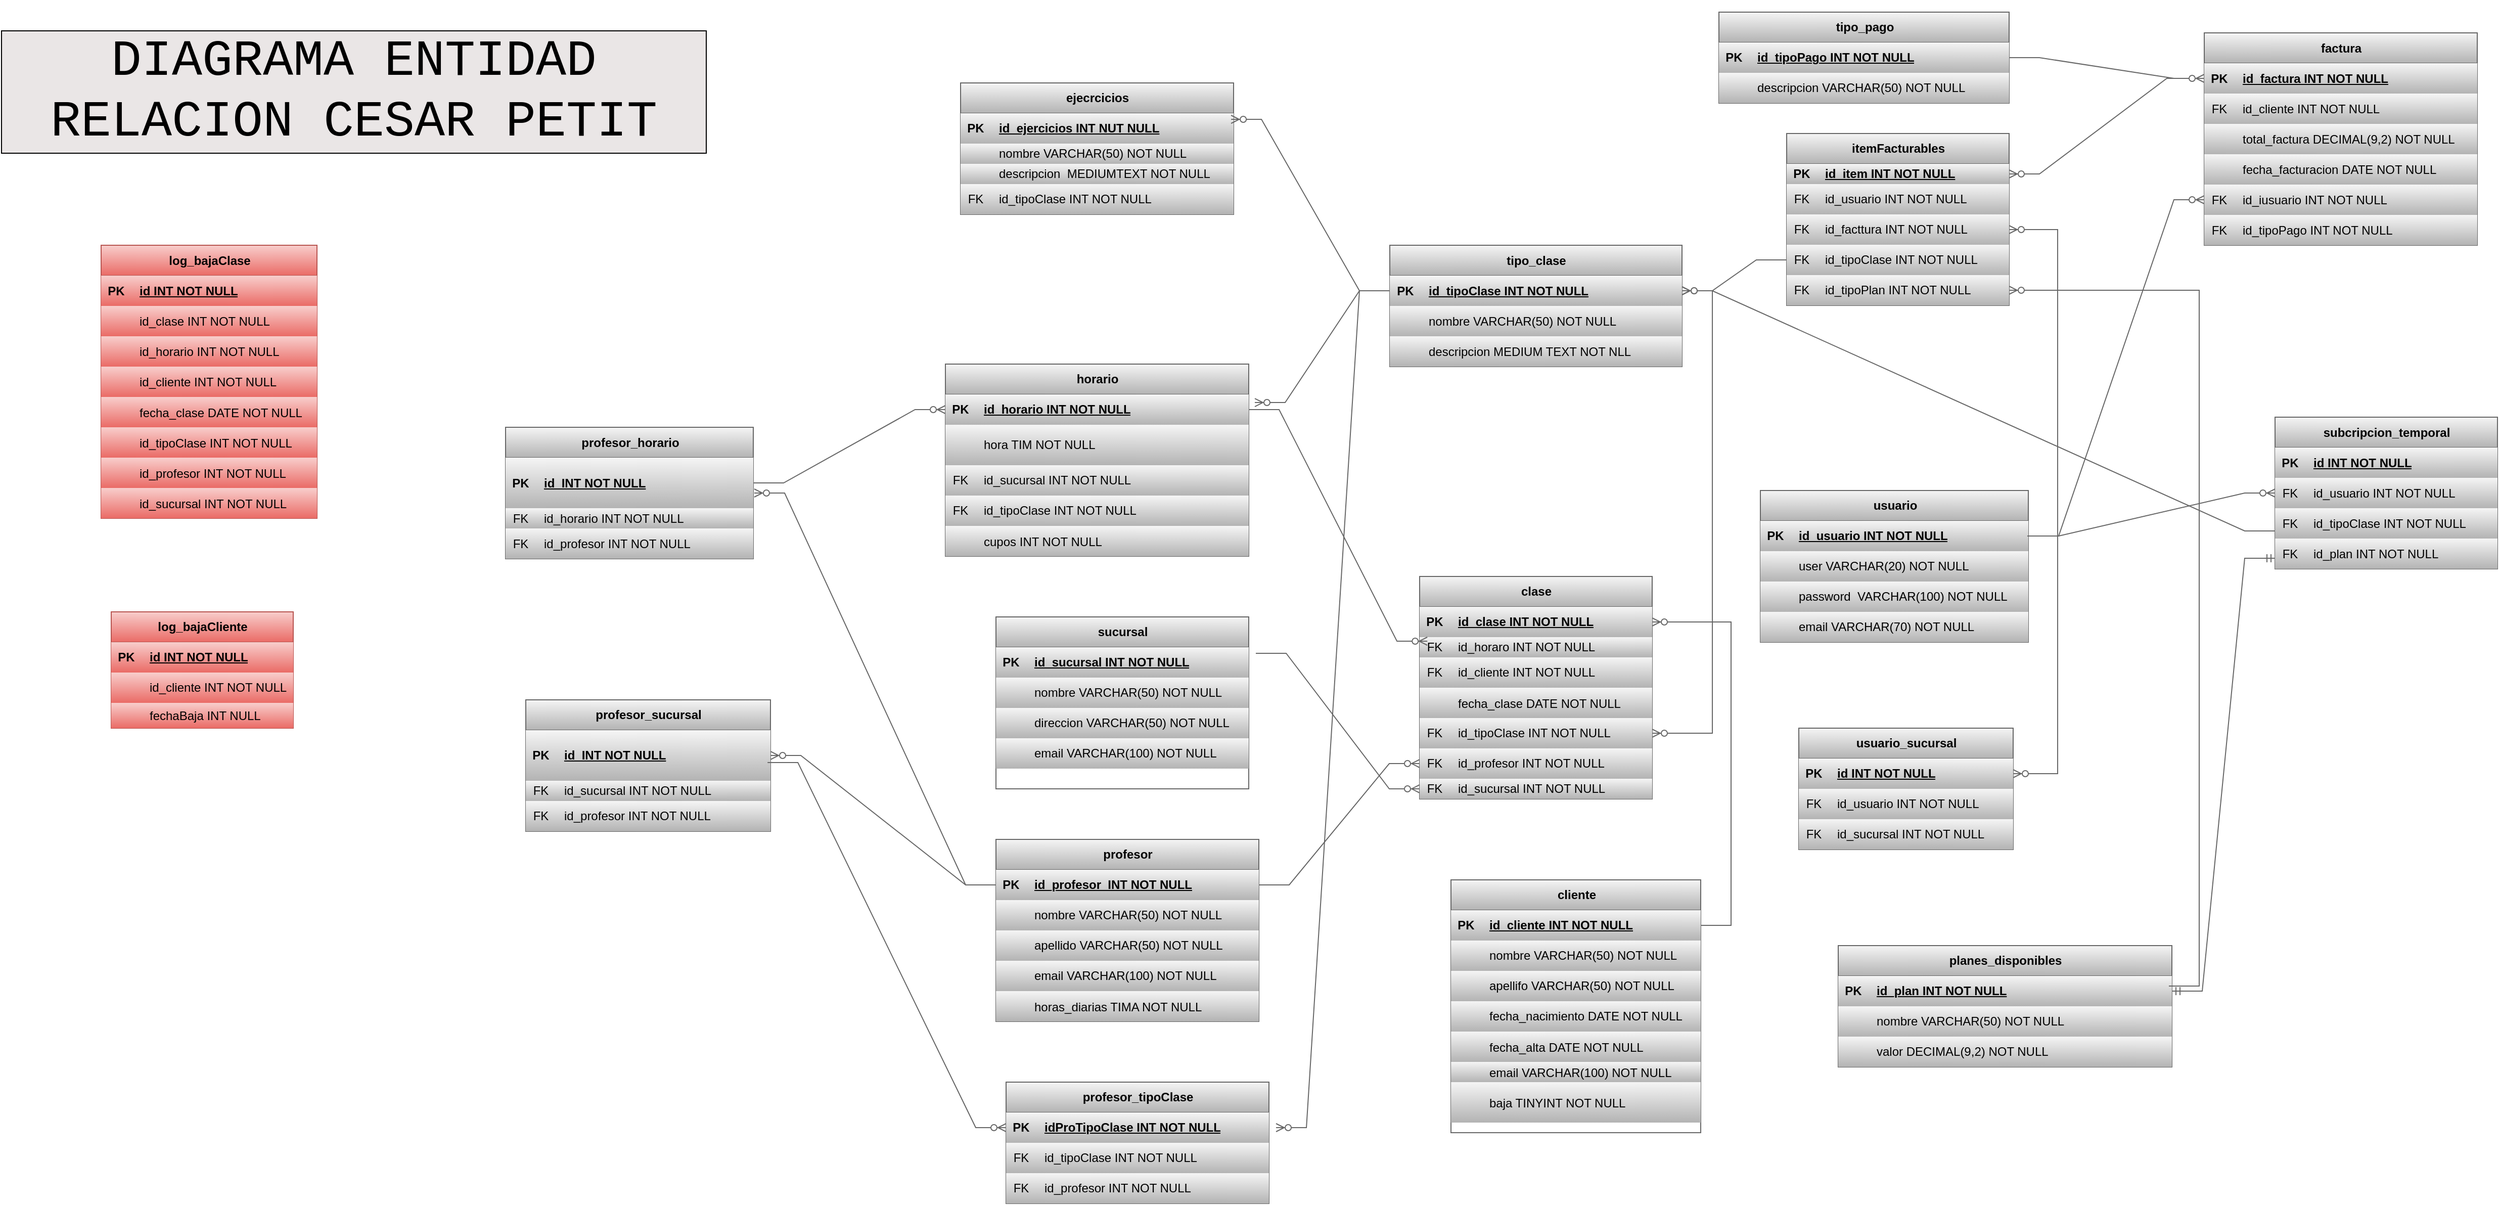 <mxfile version="21.6.8" type="device">
  <diagram id="R2lEEEUBdFMjLlhIrx00" name="Page-1">
    <mxGraphModel dx="2284" dy="2958" grid="1" gridSize="10" guides="1" tooltips="1" connect="1" arrows="1" fold="1" page="1" pageScale="1" pageWidth="850" pageHeight="1100" math="0" shadow="0" extFonts="Permanent Marker^https://fonts.googleapis.com/css?family=Permanent+Marker">
      <root>
        <mxCell id="0" />
        <mxCell id="1" parent="0" />
        <mxCell id="nJNSxAzEJydevEZfY26k-62" value="sucursal" style="shape=table;startSize=30;container=1;collapsible=1;childLayout=tableLayout;fixedRows=1;rowLines=0;fontStyle=1;align=center;resizeLast=1;html=1;fillColor=#f5f5f5;gradientColor=#b3b3b3;strokeColor=#666666;" parent="1" vertex="1">
          <mxGeometry x="165" y="-1582" width="250" height="170" as="geometry" />
        </mxCell>
        <mxCell id="nJNSxAzEJydevEZfY26k-63" value="" style="shape=tableRow;horizontal=0;startSize=0;swimlaneHead=0;swimlaneBody=0;fillColor=#f5f5f5;collapsible=0;dropTarget=0;points=[[0,0.5],[1,0.5]];portConstraint=eastwest;top=0;left=0;right=0;bottom=1;gradientColor=#b3b3b3;strokeColor=#666666;" parent="nJNSxAzEJydevEZfY26k-62" vertex="1">
          <mxGeometry y="30" width="250" height="30" as="geometry" />
        </mxCell>
        <mxCell id="nJNSxAzEJydevEZfY26k-64" value="PK" style="shape=partialRectangle;connectable=0;fillColor=#f5f5f5;top=0;left=0;bottom=0;right=0;fontStyle=1;overflow=hidden;whiteSpace=wrap;html=1;gradientColor=#b3b3b3;strokeColor=#666666;" parent="nJNSxAzEJydevEZfY26k-63" vertex="1">
          <mxGeometry width="30" height="30" as="geometry">
            <mxRectangle width="30" height="30" as="alternateBounds" />
          </mxGeometry>
        </mxCell>
        <mxCell id="nJNSxAzEJydevEZfY26k-65" value="id_sucursal INT NOT NULL" style="shape=partialRectangle;connectable=0;fillColor=#f5f5f5;top=0;left=0;bottom=0;right=0;align=left;spacingLeft=6;fontStyle=5;overflow=hidden;whiteSpace=wrap;html=1;gradientColor=#b3b3b3;strokeColor=#666666;" parent="nJNSxAzEJydevEZfY26k-63" vertex="1">
          <mxGeometry x="30" width="220" height="30" as="geometry">
            <mxRectangle width="220" height="30" as="alternateBounds" />
          </mxGeometry>
        </mxCell>
        <mxCell id="nJNSxAzEJydevEZfY26k-66" value="" style="shape=tableRow;horizontal=0;startSize=0;swimlaneHead=0;swimlaneBody=0;fillColor=#f5f5f5;collapsible=0;dropTarget=0;points=[[0,0.5],[1,0.5]];portConstraint=eastwest;top=0;left=0;right=0;bottom=0;gradientColor=#b3b3b3;strokeColor=#666666;" parent="nJNSxAzEJydevEZfY26k-62" vertex="1">
          <mxGeometry y="60" width="250" height="30" as="geometry" />
        </mxCell>
        <mxCell id="nJNSxAzEJydevEZfY26k-67" value="" style="shape=partialRectangle;connectable=0;fillColor=#f5f5f5;top=0;left=0;bottom=0;right=0;editable=1;overflow=hidden;whiteSpace=wrap;html=1;gradientColor=#b3b3b3;strokeColor=#666666;" parent="nJNSxAzEJydevEZfY26k-66" vertex="1">
          <mxGeometry width="30" height="30" as="geometry">
            <mxRectangle width="30" height="30" as="alternateBounds" />
          </mxGeometry>
        </mxCell>
        <mxCell id="nJNSxAzEJydevEZfY26k-68" value="nombre VARCHAR(50) NOT NULL" style="shape=partialRectangle;connectable=0;fillColor=#f5f5f5;top=0;left=0;bottom=0;right=0;align=left;spacingLeft=6;overflow=hidden;whiteSpace=wrap;html=1;gradientColor=#b3b3b3;strokeColor=#666666;" parent="nJNSxAzEJydevEZfY26k-66" vertex="1">
          <mxGeometry x="30" width="220" height="30" as="geometry">
            <mxRectangle width="220" height="30" as="alternateBounds" />
          </mxGeometry>
        </mxCell>
        <mxCell id="nJNSxAzEJydevEZfY26k-69" value="" style="shape=tableRow;horizontal=0;startSize=0;swimlaneHead=0;swimlaneBody=0;fillColor=#f5f5f5;collapsible=0;dropTarget=0;points=[[0,0.5],[1,0.5]];portConstraint=eastwest;top=0;left=0;right=0;bottom=0;gradientColor=#b3b3b3;strokeColor=#666666;" parent="nJNSxAzEJydevEZfY26k-62" vertex="1">
          <mxGeometry y="90" width="250" height="30" as="geometry" />
        </mxCell>
        <mxCell id="nJNSxAzEJydevEZfY26k-70" value="" style="shape=partialRectangle;connectable=0;fillColor=#f5f5f5;top=0;left=0;bottom=0;right=0;editable=1;overflow=hidden;whiteSpace=wrap;html=1;gradientColor=#b3b3b3;strokeColor=#666666;" parent="nJNSxAzEJydevEZfY26k-69" vertex="1">
          <mxGeometry width="30" height="30" as="geometry">
            <mxRectangle width="30" height="30" as="alternateBounds" />
          </mxGeometry>
        </mxCell>
        <mxCell id="nJNSxAzEJydevEZfY26k-71" value="direccion VARCHAR(50) NOT NULL" style="shape=partialRectangle;connectable=0;fillColor=#f5f5f5;top=0;left=0;bottom=0;right=0;align=left;spacingLeft=6;overflow=hidden;whiteSpace=wrap;html=1;gradientColor=#b3b3b3;strokeColor=#666666;" parent="nJNSxAzEJydevEZfY26k-69" vertex="1">
          <mxGeometry x="30" width="220" height="30" as="geometry">
            <mxRectangle width="220" height="30" as="alternateBounds" />
          </mxGeometry>
        </mxCell>
        <mxCell id="nJNSxAzEJydevEZfY26k-72" value="" style="shape=tableRow;horizontal=0;startSize=0;swimlaneHead=0;swimlaneBody=0;fillColor=#f5f5f5;collapsible=0;dropTarget=0;points=[[0,0.5],[1,0.5]];portConstraint=eastwest;top=0;left=0;right=0;bottom=0;gradientColor=#b3b3b3;strokeColor=#666666;" parent="nJNSxAzEJydevEZfY26k-62" vertex="1">
          <mxGeometry y="120" width="250" height="30" as="geometry" />
        </mxCell>
        <mxCell id="nJNSxAzEJydevEZfY26k-73" value="" style="shape=partialRectangle;connectable=0;fillColor=#f5f5f5;top=0;left=0;bottom=0;right=0;editable=1;overflow=hidden;whiteSpace=wrap;html=1;gradientColor=#b3b3b3;strokeColor=#666666;" parent="nJNSxAzEJydevEZfY26k-72" vertex="1">
          <mxGeometry width="30" height="30" as="geometry">
            <mxRectangle width="30" height="30" as="alternateBounds" />
          </mxGeometry>
        </mxCell>
        <mxCell id="nJNSxAzEJydevEZfY26k-74" value="email VARCHAR(100) NOT NULL" style="shape=partialRectangle;connectable=0;fillColor=#f5f5f5;top=0;left=0;bottom=0;right=0;align=left;spacingLeft=6;overflow=hidden;whiteSpace=wrap;html=1;gradientColor=#b3b3b3;strokeColor=#666666;" parent="nJNSxAzEJydevEZfY26k-72" vertex="1">
          <mxGeometry x="30" width="220" height="30" as="geometry">
            <mxRectangle width="220" height="30" as="alternateBounds" />
          </mxGeometry>
        </mxCell>
        <mxCell id="nJNSxAzEJydevEZfY26k-75" value="tipo_clase" style="shape=table;startSize=30;container=1;collapsible=1;childLayout=tableLayout;fixedRows=1;rowLines=0;fontStyle=1;align=center;resizeLast=1;html=1;fillColor=#f5f5f5;gradientColor=#b3b3b3;strokeColor=#666666;" parent="1" vertex="1">
          <mxGeometry x="554.5" y="-1949.5" width="289" height="120" as="geometry" />
        </mxCell>
        <mxCell id="nJNSxAzEJydevEZfY26k-76" value="" style="shape=tableRow;horizontal=0;startSize=0;swimlaneHead=0;swimlaneBody=0;fillColor=#f5f5f5;collapsible=0;dropTarget=0;points=[[0,0.5],[1,0.5]];portConstraint=eastwest;top=0;left=0;right=0;bottom=1;gradientColor=#b3b3b3;strokeColor=#666666;" parent="nJNSxAzEJydevEZfY26k-75" vertex="1">
          <mxGeometry y="30" width="289" height="30" as="geometry" />
        </mxCell>
        <mxCell id="nJNSxAzEJydevEZfY26k-77" value="PK" style="shape=partialRectangle;connectable=0;fillColor=#f5f5f5;top=0;left=0;bottom=0;right=0;fontStyle=1;overflow=hidden;whiteSpace=wrap;html=1;gradientColor=#b3b3b3;strokeColor=#666666;" parent="nJNSxAzEJydevEZfY26k-76" vertex="1">
          <mxGeometry width="30" height="30" as="geometry">
            <mxRectangle width="30" height="30" as="alternateBounds" />
          </mxGeometry>
        </mxCell>
        <mxCell id="nJNSxAzEJydevEZfY26k-78" value="id_tipoClase INT NOT NULL" style="shape=partialRectangle;connectable=0;fillColor=#f5f5f5;top=0;left=0;bottom=0;right=0;align=left;spacingLeft=6;fontStyle=5;overflow=hidden;whiteSpace=wrap;html=1;gradientColor=#b3b3b3;strokeColor=#666666;" parent="nJNSxAzEJydevEZfY26k-76" vertex="1">
          <mxGeometry x="30" width="259" height="30" as="geometry">
            <mxRectangle width="259" height="30" as="alternateBounds" />
          </mxGeometry>
        </mxCell>
        <mxCell id="nJNSxAzEJydevEZfY26k-79" value="" style="shape=tableRow;horizontal=0;startSize=0;swimlaneHead=0;swimlaneBody=0;fillColor=#f5f5f5;collapsible=0;dropTarget=0;points=[[0,0.5],[1,0.5]];portConstraint=eastwest;top=0;left=0;right=0;bottom=0;gradientColor=#b3b3b3;strokeColor=#666666;" parent="nJNSxAzEJydevEZfY26k-75" vertex="1">
          <mxGeometry y="60" width="289" height="30" as="geometry" />
        </mxCell>
        <mxCell id="nJNSxAzEJydevEZfY26k-80" value="" style="shape=partialRectangle;connectable=0;fillColor=#f5f5f5;top=0;left=0;bottom=0;right=0;editable=1;overflow=hidden;whiteSpace=wrap;html=1;gradientColor=#b3b3b3;strokeColor=#666666;" parent="nJNSxAzEJydevEZfY26k-79" vertex="1">
          <mxGeometry width="30" height="30" as="geometry">
            <mxRectangle width="30" height="30" as="alternateBounds" />
          </mxGeometry>
        </mxCell>
        <mxCell id="nJNSxAzEJydevEZfY26k-81" value="nombre VARCHAR(50) NOT NULL" style="shape=partialRectangle;connectable=0;fillColor=#f5f5f5;top=0;left=0;bottom=0;right=0;align=left;spacingLeft=6;overflow=hidden;whiteSpace=wrap;html=1;gradientColor=#b3b3b3;strokeColor=#666666;" parent="nJNSxAzEJydevEZfY26k-79" vertex="1">
          <mxGeometry x="30" width="259" height="30" as="geometry">
            <mxRectangle width="259" height="30" as="alternateBounds" />
          </mxGeometry>
        </mxCell>
        <mxCell id="nJNSxAzEJydevEZfY26k-82" value="" style="shape=tableRow;horizontal=0;startSize=0;swimlaneHead=0;swimlaneBody=0;fillColor=#f5f5f5;collapsible=0;dropTarget=0;points=[[0,0.5],[1,0.5]];portConstraint=eastwest;top=0;left=0;right=0;bottom=0;gradientColor=#b3b3b3;strokeColor=#666666;" parent="nJNSxAzEJydevEZfY26k-75" vertex="1">
          <mxGeometry y="90" width="289" height="30" as="geometry" />
        </mxCell>
        <mxCell id="nJNSxAzEJydevEZfY26k-83" value="" style="shape=partialRectangle;connectable=0;fillColor=#f5f5f5;top=0;left=0;bottom=0;right=0;editable=1;overflow=hidden;whiteSpace=wrap;html=1;gradientColor=#b3b3b3;strokeColor=#666666;" parent="nJNSxAzEJydevEZfY26k-82" vertex="1">
          <mxGeometry width="30" height="30" as="geometry">
            <mxRectangle width="30" height="30" as="alternateBounds" />
          </mxGeometry>
        </mxCell>
        <mxCell id="nJNSxAzEJydevEZfY26k-84" value="descripcion MEDIUM TEXT NOT NLL" style="shape=partialRectangle;connectable=0;fillColor=#f5f5f5;top=0;left=0;bottom=0;right=0;align=left;spacingLeft=6;overflow=hidden;whiteSpace=wrap;html=1;gradientColor=#b3b3b3;strokeColor=#666666;" parent="nJNSxAzEJydevEZfY26k-82" vertex="1">
          <mxGeometry x="30" width="259" height="30" as="geometry">
            <mxRectangle width="259" height="30" as="alternateBounds" />
          </mxGeometry>
        </mxCell>
        <mxCell id="nJNSxAzEJydevEZfY26k-88" value="ejecrcicios" style="shape=table;startSize=30;container=1;collapsible=1;childLayout=tableLayout;fixedRows=1;rowLines=0;fontStyle=1;align=center;resizeLast=1;html=1;fillColor=#f5f5f5;gradientColor=#b3b3b3;strokeColor=#666666;" parent="1" vertex="1">
          <mxGeometry x="130" y="-2110" width="270" height="130" as="geometry" />
        </mxCell>
        <mxCell id="nJNSxAzEJydevEZfY26k-89" value="" style="shape=tableRow;horizontal=0;startSize=0;swimlaneHead=0;swimlaneBody=0;fillColor=#f5f5f5;collapsible=0;dropTarget=0;points=[[0,0.5],[1,0.5]];portConstraint=eastwest;top=0;left=0;right=0;bottom=1;gradientColor=#b3b3b3;strokeColor=#666666;" parent="nJNSxAzEJydevEZfY26k-88" vertex="1">
          <mxGeometry y="30" width="270" height="30" as="geometry" />
        </mxCell>
        <mxCell id="nJNSxAzEJydevEZfY26k-90" value="PK" style="shape=partialRectangle;connectable=0;fillColor=#f5f5f5;top=0;left=0;bottom=0;right=0;fontStyle=1;overflow=hidden;whiteSpace=wrap;html=1;gradientColor=#b3b3b3;strokeColor=#666666;" parent="nJNSxAzEJydevEZfY26k-89" vertex="1">
          <mxGeometry width="30" height="30" as="geometry">
            <mxRectangle width="30" height="30" as="alternateBounds" />
          </mxGeometry>
        </mxCell>
        <mxCell id="nJNSxAzEJydevEZfY26k-91" value="id_ejercicios INT NUT NULL" style="shape=partialRectangle;connectable=0;fillColor=#f5f5f5;top=0;left=0;bottom=0;right=0;align=left;spacingLeft=6;fontStyle=5;overflow=hidden;whiteSpace=wrap;html=1;gradientColor=#b3b3b3;strokeColor=#666666;" parent="nJNSxAzEJydevEZfY26k-89" vertex="1">
          <mxGeometry x="30" width="240" height="30" as="geometry">
            <mxRectangle width="240" height="30" as="alternateBounds" />
          </mxGeometry>
        </mxCell>
        <mxCell id="nJNSxAzEJydevEZfY26k-92" value="" style="shape=tableRow;horizontal=0;startSize=0;swimlaneHead=0;swimlaneBody=0;fillColor=#f5f5f5;collapsible=0;dropTarget=0;points=[[0,0.5],[1,0.5]];portConstraint=eastwest;top=0;left=0;right=0;bottom=0;gradientColor=#b3b3b3;strokeColor=#666666;" parent="nJNSxAzEJydevEZfY26k-88" vertex="1">
          <mxGeometry y="60" width="270" height="20" as="geometry" />
        </mxCell>
        <mxCell id="nJNSxAzEJydevEZfY26k-93" value="" style="shape=partialRectangle;connectable=0;fillColor=#f5f5f5;top=0;left=0;bottom=0;right=0;editable=1;overflow=hidden;whiteSpace=wrap;html=1;gradientColor=#b3b3b3;strokeColor=#666666;" parent="nJNSxAzEJydevEZfY26k-92" vertex="1">
          <mxGeometry width="30" height="20" as="geometry">
            <mxRectangle width="30" height="20" as="alternateBounds" />
          </mxGeometry>
        </mxCell>
        <mxCell id="nJNSxAzEJydevEZfY26k-94" value="nombre VARCHAR(50) NOT NULL" style="shape=partialRectangle;connectable=0;fillColor=#f5f5f5;top=0;left=0;bottom=0;right=0;align=left;spacingLeft=6;overflow=hidden;whiteSpace=wrap;html=1;gradientColor=#b3b3b3;strokeColor=#666666;" parent="nJNSxAzEJydevEZfY26k-92" vertex="1">
          <mxGeometry x="30" width="240" height="20" as="geometry">
            <mxRectangle width="240" height="20" as="alternateBounds" />
          </mxGeometry>
        </mxCell>
        <mxCell id="nJNSxAzEJydevEZfY26k-95" value="" style="shape=tableRow;horizontal=0;startSize=0;swimlaneHead=0;swimlaneBody=0;fillColor=#f5f5f5;collapsible=0;dropTarget=0;points=[[0,0.5],[1,0.5]];portConstraint=eastwest;top=0;left=0;right=0;bottom=0;gradientColor=#b3b3b3;strokeColor=#666666;" parent="nJNSxAzEJydevEZfY26k-88" vertex="1">
          <mxGeometry y="80" width="270" height="20" as="geometry" />
        </mxCell>
        <mxCell id="nJNSxAzEJydevEZfY26k-96" value="" style="shape=partialRectangle;connectable=0;fillColor=#f5f5f5;top=0;left=0;bottom=0;right=0;editable=1;overflow=hidden;whiteSpace=wrap;html=1;gradientColor=#b3b3b3;strokeColor=#666666;" parent="nJNSxAzEJydevEZfY26k-95" vertex="1">
          <mxGeometry width="30" height="20" as="geometry">
            <mxRectangle width="30" height="20" as="alternateBounds" />
          </mxGeometry>
        </mxCell>
        <mxCell id="nJNSxAzEJydevEZfY26k-97" value="descripcion&amp;nbsp; MEDIUMTEXT NOT NULL" style="shape=partialRectangle;connectable=0;fillColor=#f5f5f5;top=0;left=0;bottom=0;right=0;align=left;spacingLeft=6;overflow=hidden;whiteSpace=wrap;html=1;gradientColor=#b3b3b3;strokeColor=#666666;" parent="nJNSxAzEJydevEZfY26k-95" vertex="1">
          <mxGeometry x="30" width="240" height="20" as="geometry">
            <mxRectangle width="240" height="20" as="alternateBounds" />
          </mxGeometry>
        </mxCell>
        <mxCell id="nJNSxAzEJydevEZfY26k-101" value="" style="shape=tableRow;horizontal=0;startSize=0;swimlaneHead=0;swimlaneBody=0;fillColor=#f5f5f5;collapsible=0;dropTarget=0;points=[[0,0.5],[1,0.5]];portConstraint=eastwest;top=0;left=0;right=0;bottom=0;gradientColor=#b3b3b3;strokeColor=#666666;" parent="nJNSxAzEJydevEZfY26k-88" vertex="1">
          <mxGeometry y="100" width="270" height="30" as="geometry" />
        </mxCell>
        <mxCell id="nJNSxAzEJydevEZfY26k-102" value="FK" style="shape=partialRectangle;connectable=0;fillColor=#f5f5f5;top=0;left=0;bottom=0;right=0;fontStyle=0;overflow=hidden;whiteSpace=wrap;html=1;gradientColor=#b3b3b3;strokeColor=#666666;" parent="nJNSxAzEJydevEZfY26k-101" vertex="1">
          <mxGeometry width="30" height="30" as="geometry">
            <mxRectangle width="30" height="30" as="alternateBounds" />
          </mxGeometry>
        </mxCell>
        <mxCell id="nJNSxAzEJydevEZfY26k-103" value="id_tipoClase INT NOT NULL" style="shape=partialRectangle;connectable=0;fillColor=#f5f5f5;top=0;left=0;bottom=0;right=0;align=left;spacingLeft=6;fontStyle=0;overflow=hidden;whiteSpace=wrap;html=1;gradientColor=#b3b3b3;strokeColor=#666666;" parent="nJNSxAzEJydevEZfY26k-101" vertex="1">
          <mxGeometry x="30" width="240" height="30" as="geometry">
            <mxRectangle width="240" height="30" as="alternateBounds" />
          </mxGeometry>
        </mxCell>
        <mxCell id="nJNSxAzEJydevEZfY26k-104" value="horario" style="shape=table;startSize=30;container=1;collapsible=1;childLayout=tableLayout;fixedRows=1;rowLines=0;fontStyle=1;align=center;resizeLast=1;html=1;fillColor=#f5f5f5;gradientColor=#b3b3b3;strokeColor=#666666;" parent="1" vertex="1">
          <mxGeometry x="115" y="-1832" width="300" height="190" as="geometry" />
        </mxCell>
        <mxCell id="nJNSxAzEJydevEZfY26k-105" value="" style="shape=tableRow;horizontal=0;startSize=0;swimlaneHead=0;swimlaneBody=0;fillColor=#f5f5f5;collapsible=0;dropTarget=0;points=[[0,0.5],[1,0.5]];portConstraint=eastwest;top=0;left=0;right=0;bottom=1;gradientColor=#b3b3b3;strokeColor=#666666;" parent="nJNSxAzEJydevEZfY26k-104" vertex="1">
          <mxGeometry y="30" width="300" height="30" as="geometry" />
        </mxCell>
        <mxCell id="nJNSxAzEJydevEZfY26k-106" value="PK" style="shape=partialRectangle;connectable=0;fillColor=#f5f5f5;top=0;left=0;bottom=0;right=0;fontStyle=1;overflow=hidden;whiteSpace=wrap;html=1;gradientColor=#b3b3b3;strokeColor=#666666;" parent="nJNSxAzEJydevEZfY26k-105" vertex="1">
          <mxGeometry width="30" height="30" as="geometry">
            <mxRectangle width="30" height="30" as="alternateBounds" />
          </mxGeometry>
        </mxCell>
        <mxCell id="nJNSxAzEJydevEZfY26k-107" value="id_horario INT NOT NULL" style="shape=partialRectangle;connectable=0;fillColor=#f5f5f5;top=0;left=0;bottom=0;right=0;align=left;spacingLeft=6;fontStyle=5;overflow=hidden;whiteSpace=wrap;html=1;gradientColor=#b3b3b3;strokeColor=#666666;" parent="nJNSxAzEJydevEZfY26k-105" vertex="1">
          <mxGeometry x="30" width="270" height="30" as="geometry">
            <mxRectangle width="270" height="30" as="alternateBounds" />
          </mxGeometry>
        </mxCell>
        <mxCell id="nJNSxAzEJydevEZfY26k-108" value="" style="shape=tableRow;horizontal=0;startSize=0;swimlaneHead=0;swimlaneBody=0;fillColor=#f5f5f5;collapsible=0;dropTarget=0;points=[[0,0.5],[1,0.5]];portConstraint=eastwest;top=0;left=0;right=0;bottom=0;gradientColor=#b3b3b3;strokeColor=#666666;" parent="nJNSxAzEJydevEZfY26k-104" vertex="1">
          <mxGeometry y="60" width="300" height="40" as="geometry" />
        </mxCell>
        <mxCell id="nJNSxAzEJydevEZfY26k-109" value="" style="shape=partialRectangle;connectable=0;fillColor=#f5f5f5;top=0;left=0;bottom=0;right=0;editable=1;overflow=hidden;whiteSpace=wrap;html=1;gradientColor=#b3b3b3;strokeColor=#666666;" parent="nJNSxAzEJydevEZfY26k-108" vertex="1">
          <mxGeometry width="30" height="40" as="geometry">
            <mxRectangle width="30" height="40" as="alternateBounds" />
          </mxGeometry>
        </mxCell>
        <mxCell id="nJNSxAzEJydevEZfY26k-110" value="hora TIM NOT NULL" style="shape=partialRectangle;connectable=0;fillColor=#f5f5f5;top=0;left=0;bottom=0;right=0;align=left;spacingLeft=6;overflow=hidden;whiteSpace=wrap;html=1;gradientColor=#b3b3b3;strokeColor=#666666;" parent="nJNSxAzEJydevEZfY26k-108" vertex="1">
          <mxGeometry x="30" width="270" height="40" as="geometry">
            <mxRectangle width="270" height="40" as="alternateBounds" />
          </mxGeometry>
        </mxCell>
        <mxCell id="nJNSxAzEJydevEZfY26k-117" value="" style="shape=tableRow;horizontal=0;startSize=0;swimlaneHead=0;swimlaneBody=0;fillColor=#f5f5f5;collapsible=0;dropTarget=0;points=[[0,0.5],[1,0.5]];portConstraint=eastwest;top=0;left=0;right=0;bottom=0;gradientColor=#b3b3b3;strokeColor=#666666;" parent="nJNSxAzEJydevEZfY26k-104" vertex="1">
          <mxGeometry y="100" width="300" height="30" as="geometry" />
        </mxCell>
        <mxCell id="nJNSxAzEJydevEZfY26k-118" value="FK" style="shape=partialRectangle;connectable=0;fillColor=#f5f5f5;top=0;left=0;bottom=0;right=0;fontStyle=0;overflow=hidden;whiteSpace=wrap;html=1;gradientColor=#b3b3b3;strokeColor=#666666;" parent="nJNSxAzEJydevEZfY26k-117" vertex="1">
          <mxGeometry width="30" height="30" as="geometry">
            <mxRectangle width="30" height="30" as="alternateBounds" />
          </mxGeometry>
        </mxCell>
        <mxCell id="nJNSxAzEJydevEZfY26k-119" value="id_sucursal INT NOT NULL" style="shape=partialRectangle;connectable=0;fillColor=#f5f5f5;top=0;left=0;bottom=0;right=0;align=left;spacingLeft=6;fontStyle=0;overflow=hidden;whiteSpace=wrap;html=1;gradientColor=#b3b3b3;strokeColor=#666666;" parent="nJNSxAzEJydevEZfY26k-117" vertex="1">
          <mxGeometry x="30" width="270" height="30" as="geometry">
            <mxRectangle width="270" height="30" as="alternateBounds" />
          </mxGeometry>
        </mxCell>
        <mxCell id="nJNSxAzEJydevEZfY26k-120" value="" style="shape=tableRow;horizontal=0;startSize=0;swimlaneHead=0;swimlaneBody=0;fillColor=#f5f5f5;collapsible=0;dropTarget=0;points=[[0,0.5],[1,0.5]];portConstraint=eastwest;top=0;left=0;right=0;bottom=0;gradientColor=#b3b3b3;strokeColor=#666666;" parent="nJNSxAzEJydevEZfY26k-104" vertex="1">
          <mxGeometry y="130" width="300" height="30" as="geometry" />
        </mxCell>
        <mxCell id="nJNSxAzEJydevEZfY26k-121" value="FK" style="shape=partialRectangle;connectable=0;fillColor=#f5f5f5;top=0;left=0;bottom=0;right=0;fontStyle=0;overflow=hidden;whiteSpace=wrap;html=1;gradientColor=#b3b3b3;strokeColor=#666666;" parent="nJNSxAzEJydevEZfY26k-120" vertex="1">
          <mxGeometry width="30" height="30" as="geometry">
            <mxRectangle width="30" height="30" as="alternateBounds" />
          </mxGeometry>
        </mxCell>
        <mxCell id="nJNSxAzEJydevEZfY26k-122" value="id_tipoClase INT NOT NULL" style="shape=partialRectangle;connectable=0;fillColor=#f5f5f5;top=0;left=0;bottom=0;right=0;align=left;spacingLeft=6;fontStyle=0;overflow=hidden;whiteSpace=wrap;html=1;gradientColor=#b3b3b3;strokeColor=#666666;" parent="nJNSxAzEJydevEZfY26k-120" vertex="1">
          <mxGeometry x="30" width="270" height="30" as="geometry">
            <mxRectangle width="270" height="30" as="alternateBounds" />
          </mxGeometry>
        </mxCell>
        <mxCell id="cZ7ZsbOmRs3c-2yhOre3-21" value="" style="shape=tableRow;horizontal=0;startSize=0;swimlaneHead=0;swimlaneBody=0;fillColor=#f5f5f5;collapsible=0;dropTarget=0;points=[[0,0.5],[1,0.5]];portConstraint=eastwest;top=0;left=0;right=0;bottom=0;gradientColor=#b3b3b3;strokeColor=#666666;" parent="nJNSxAzEJydevEZfY26k-104" vertex="1">
          <mxGeometry y="160" width="300" height="30" as="geometry" />
        </mxCell>
        <mxCell id="cZ7ZsbOmRs3c-2yhOre3-22" value="" style="shape=partialRectangle;connectable=0;fillColor=#f5f5f5;top=0;left=0;bottom=0;right=0;editable=1;overflow=hidden;gradientColor=#b3b3b3;strokeColor=#666666;" parent="cZ7ZsbOmRs3c-2yhOre3-21" vertex="1">
          <mxGeometry width="30" height="30" as="geometry">
            <mxRectangle width="30" height="30" as="alternateBounds" />
          </mxGeometry>
        </mxCell>
        <mxCell id="cZ7ZsbOmRs3c-2yhOre3-23" value="cupos INT NOT NULL" style="shape=partialRectangle;connectable=0;fillColor=#f5f5f5;top=0;left=0;bottom=0;right=0;align=left;spacingLeft=6;overflow=hidden;gradientColor=#b3b3b3;strokeColor=#666666;" parent="cZ7ZsbOmRs3c-2yhOre3-21" vertex="1">
          <mxGeometry x="30" width="270" height="30" as="geometry">
            <mxRectangle width="270" height="30" as="alternateBounds" />
          </mxGeometry>
        </mxCell>
        <mxCell id="nJNSxAzEJydevEZfY26k-7" value="cliente" style="shape=table;startSize=30;container=1;collapsible=1;childLayout=tableLayout;fixedRows=1;rowLines=0;fontStyle=1;align=center;resizeLast=1;html=1;fillColor=#f5f5f5;gradientColor=#b3b3b3;strokeColor=#666666;" parent="1" vertex="1">
          <mxGeometry x="615" y="-1322" width="247" height="250" as="geometry">
            <mxRectangle x="52" y="10" width="80" height="30" as="alternateBounds" />
          </mxGeometry>
        </mxCell>
        <mxCell id="nJNSxAzEJydevEZfY26k-8" value="" style="shape=tableRow;horizontal=0;startSize=0;swimlaneHead=0;swimlaneBody=0;fillColor=#f5f5f5;collapsible=0;dropTarget=0;points=[[0,0.5],[1,0.5]];portConstraint=eastwest;top=0;left=0;right=0;bottom=1;gradientColor=#b3b3b3;strokeColor=#666666;" parent="nJNSxAzEJydevEZfY26k-7" vertex="1">
          <mxGeometry y="30" width="247" height="30" as="geometry" />
        </mxCell>
        <mxCell id="nJNSxAzEJydevEZfY26k-9" value="PK" style="shape=partialRectangle;connectable=0;fillColor=#f5f5f5;top=0;left=0;bottom=0;right=0;fontStyle=1;overflow=hidden;whiteSpace=wrap;html=1;gradientColor=#b3b3b3;strokeColor=#666666;" parent="nJNSxAzEJydevEZfY26k-8" vertex="1">
          <mxGeometry width="30" height="30" as="geometry">
            <mxRectangle width="30" height="30" as="alternateBounds" />
          </mxGeometry>
        </mxCell>
        <mxCell id="nJNSxAzEJydevEZfY26k-10" value="id_cliente INT NOT NULL" style="shape=partialRectangle;connectable=0;fillColor=#f5f5f5;top=0;left=0;bottom=0;right=0;align=left;spacingLeft=6;fontStyle=5;overflow=hidden;whiteSpace=wrap;html=1;gradientColor=#b3b3b3;strokeColor=#666666;" parent="nJNSxAzEJydevEZfY26k-8" vertex="1">
          <mxGeometry x="30" width="217" height="30" as="geometry">
            <mxRectangle width="217" height="30" as="alternateBounds" />
          </mxGeometry>
        </mxCell>
        <mxCell id="nJNSxAzEJydevEZfY26k-11" value="" style="shape=tableRow;horizontal=0;startSize=0;swimlaneHead=0;swimlaneBody=0;fillColor=#f5f5f5;collapsible=0;dropTarget=0;points=[[0,0.5],[1,0.5]];portConstraint=eastwest;top=0;left=0;right=0;bottom=0;gradientColor=#b3b3b3;strokeColor=#666666;" parent="nJNSxAzEJydevEZfY26k-7" vertex="1">
          <mxGeometry y="60" width="247" height="30" as="geometry" />
        </mxCell>
        <mxCell id="nJNSxAzEJydevEZfY26k-12" value="" style="shape=partialRectangle;connectable=0;fillColor=#f5f5f5;top=0;left=0;bottom=0;right=0;editable=1;overflow=hidden;whiteSpace=wrap;html=1;gradientColor=#b3b3b3;strokeColor=#666666;" parent="nJNSxAzEJydevEZfY26k-11" vertex="1">
          <mxGeometry width="30" height="30" as="geometry">
            <mxRectangle width="30" height="30" as="alternateBounds" />
          </mxGeometry>
        </mxCell>
        <mxCell id="nJNSxAzEJydevEZfY26k-13" value="nombre VARCHAR(50) NOT NULL" style="shape=partialRectangle;connectable=0;fillColor=#f5f5f5;top=0;left=0;bottom=0;right=0;align=left;spacingLeft=6;overflow=hidden;whiteSpace=wrap;html=1;gradientColor=#b3b3b3;strokeColor=#666666;" parent="nJNSxAzEJydevEZfY26k-11" vertex="1">
          <mxGeometry x="30" width="217" height="30" as="geometry">
            <mxRectangle width="217" height="30" as="alternateBounds" />
          </mxGeometry>
        </mxCell>
        <mxCell id="nJNSxAzEJydevEZfY26k-14" value="" style="shape=tableRow;horizontal=0;startSize=0;swimlaneHead=0;swimlaneBody=0;fillColor=#f5f5f5;collapsible=0;dropTarget=0;points=[[0,0.5],[1,0.5]];portConstraint=eastwest;top=0;left=0;right=0;bottom=0;gradientColor=#b3b3b3;strokeColor=#666666;" parent="nJNSxAzEJydevEZfY26k-7" vertex="1">
          <mxGeometry y="90" width="247" height="30" as="geometry" />
        </mxCell>
        <mxCell id="nJNSxAzEJydevEZfY26k-15" value="" style="shape=partialRectangle;connectable=0;fillColor=#f5f5f5;top=0;left=0;bottom=0;right=0;editable=1;overflow=hidden;whiteSpace=wrap;html=1;gradientColor=#b3b3b3;strokeColor=#666666;" parent="nJNSxAzEJydevEZfY26k-14" vertex="1">
          <mxGeometry width="30" height="30" as="geometry">
            <mxRectangle width="30" height="30" as="alternateBounds" />
          </mxGeometry>
        </mxCell>
        <mxCell id="nJNSxAzEJydevEZfY26k-16" value="apellifo VARCHAR(50) NOT NULL" style="shape=partialRectangle;connectable=0;fillColor=#f5f5f5;top=0;left=0;bottom=0;right=0;align=left;spacingLeft=6;overflow=hidden;whiteSpace=wrap;html=1;gradientColor=#b3b3b3;strokeColor=#666666;" parent="nJNSxAzEJydevEZfY26k-14" vertex="1">
          <mxGeometry x="30" width="217" height="30" as="geometry">
            <mxRectangle width="217" height="30" as="alternateBounds" />
          </mxGeometry>
        </mxCell>
        <mxCell id="nJNSxAzEJydevEZfY26k-17" value="" style="shape=tableRow;horizontal=0;startSize=0;swimlaneHead=0;swimlaneBody=0;fillColor=#f5f5f5;collapsible=0;dropTarget=0;points=[[0,0.5],[1,0.5]];portConstraint=eastwest;top=0;left=0;right=0;bottom=0;gradientColor=#b3b3b3;strokeColor=#666666;" parent="nJNSxAzEJydevEZfY26k-7" vertex="1">
          <mxGeometry y="120" width="247" height="30" as="geometry" />
        </mxCell>
        <mxCell id="nJNSxAzEJydevEZfY26k-18" value="" style="shape=partialRectangle;connectable=0;fillColor=#f5f5f5;top=0;left=0;bottom=0;right=0;editable=1;overflow=hidden;whiteSpace=wrap;html=1;gradientColor=#b3b3b3;strokeColor=#666666;" parent="nJNSxAzEJydevEZfY26k-17" vertex="1">
          <mxGeometry width="30" height="30" as="geometry">
            <mxRectangle width="30" height="30" as="alternateBounds" />
          </mxGeometry>
        </mxCell>
        <mxCell id="nJNSxAzEJydevEZfY26k-19" value="fecha_nacimiento DATE NOT NULL" style="shape=partialRectangle;connectable=0;fillColor=#f5f5f5;top=0;left=0;bottom=0;right=0;align=left;spacingLeft=6;overflow=hidden;whiteSpace=wrap;html=1;gradientColor=#b3b3b3;strokeColor=#666666;" parent="nJNSxAzEJydevEZfY26k-17" vertex="1">
          <mxGeometry x="30" width="217" height="30" as="geometry">
            <mxRectangle width="217" height="30" as="alternateBounds" />
          </mxGeometry>
        </mxCell>
        <mxCell id="nJNSxAzEJydevEZfY26k-52" value="" style="shape=tableRow;horizontal=0;startSize=0;swimlaneHead=0;swimlaneBody=0;fillColor=#f5f5f5;collapsible=0;dropTarget=0;points=[[0,0.5],[1,0.5]];portConstraint=eastwest;top=0;left=0;right=0;bottom=0;gradientColor=#b3b3b3;strokeColor=#666666;" parent="nJNSxAzEJydevEZfY26k-7" vertex="1">
          <mxGeometry y="150" width="247" height="30" as="geometry" />
        </mxCell>
        <mxCell id="nJNSxAzEJydevEZfY26k-53" value="" style="shape=partialRectangle;connectable=0;fillColor=#f5f5f5;top=0;left=0;bottom=0;right=0;editable=1;overflow=hidden;gradientColor=#b3b3b3;strokeColor=#666666;" parent="nJNSxAzEJydevEZfY26k-52" vertex="1">
          <mxGeometry width="30" height="30" as="geometry">
            <mxRectangle width="30" height="30" as="alternateBounds" />
          </mxGeometry>
        </mxCell>
        <mxCell id="nJNSxAzEJydevEZfY26k-54" value="fecha_alta DATE NOT NULL" style="shape=partialRectangle;connectable=0;fillColor=#f5f5f5;top=0;left=0;bottom=0;right=0;align=left;spacingLeft=6;overflow=hidden;gradientColor=#b3b3b3;strokeColor=#666666;" parent="nJNSxAzEJydevEZfY26k-52" vertex="1">
          <mxGeometry x="30" width="217" height="30" as="geometry">
            <mxRectangle width="217" height="30" as="alternateBounds" />
          </mxGeometry>
        </mxCell>
        <mxCell id="nJNSxAzEJydevEZfY26k-56" value="" style="shape=tableRow;horizontal=0;startSize=0;swimlaneHead=0;swimlaneBody=0;fillColor=#f5f5f5;collapsible=0;dropTarget=0;points=[[0,0.5],[1,0.5]];portConstraint=eastwest;top=0;left=0;right=0;bottom=0;gradientColor=#b3b3b3;strokeColor=#666666;" parent="nJNSxAzEJydevEZfY26k-7" vertex="1">
          <mxGeometry y="180" width="247" height="20" as="geometry" />
        </mxCell>
        <mxCell id="nJNSxAzEJydevEZfY26k-57" value="" style="shape=partialRectangle;connectable=0;fillColor=#f5f5f5;top=0;left=0;bottom=0;right=0;editable=1;overflow=hidden;gradientColor=#b3b3b3;strokeColor=#666666;" parent="nJNSxAzEJydevEZfY26k-56" vertex="1">
          <mxGeometry width="30" height="20" as="geometry">
            <mxRectangle width="30" height="20" as="alternateBounds" />
          </mxGeometry>
        </mxCell>
        <mxCell id="nJNSxAzEJydevEZfY26k-58" value="email VARCHAR(100) NOT NULL" style="shape=partialRectangle;connectable=0;fillColor=#f5f5f5;top=0;left=0;bottom=0;right=0;align=left;spacingLeft=6;overflow=hidden;gradientColor=#b3b3b3;strokeColor=#666666;" parent="nJNSxAzEJydevEZfY26k-56" vertex="1">
          <mxGeometry x="30" width="217" height="20" as="geometry">
            <mxRectangle width="217" height="20" as="alternateBounds" />
          </mxGeometry>
        </mxCell>
        <mxCell id="nJNSxAzEJydevEZfY26k-59" value="" style="shape=tableRow;horizontal=0;startSize=0;swimlaneHead=0;swimlaneBody=0;fillColor=#f5f5f5;collapsible=0;dropTarget=0;points=[[0,0.5],[1,0.5]];portConstraint=eastwest;top=0;left=0;right=0;bottom=0;gradientColor=#b3b3b3;strokeColor=#666666;" parent="nJNSxAzEJydevEZfY26k-7" vertex="1">
          <mxGeometry y="200" width="247" height="40" as="geometry" />
        </mxCell>
        <mxCell id="nJNSxAzEJydevEZfY26k-60" value="" style="shape=partialRectangle;connectable=0;fillColor=#f5f5f5;top=0;left=0;bottom=0;right=0;editable=1;overflow=hidden;gradientColor=#b3b3b3;strokeColor=#666666;" parent="nJNSxAzEJydevEZfY26k-59" vertex="1">
          <mxGeometry width="30" height="40" as="geometry">
            <mxRectangle width="30" height="40" as="alternateBounds" />
          </mxGeometry>
        </mxCell>
        <mxCell id="nJNSxAzEJydevEZfY26k-61" value="baja TINYINT NOT NULL" style="shape=partialRectangle;connectable=0;fillColor=#f5f5f5;top=0;left=0;bottom=0;right=0;align=left;spacingLeft=6;overflow=hidden;gradientColor=#b3b3b3;strokeColor=#666666;" parent="nJNSxAzEJydevEZfY26k-59" vertex="1">
          <mxGeometry x="30" width="217" height="40" as="geometry">
            <mxRectangle width="217" height="40" as="alternateBounds" />
          </mxGeometry>
        </mxCell>
        <mxCell id="nJNSxAzEJydevEZfY26k-123" value="profesor" style="shape=table;startSize=30;container=1;collapsible=1;childLayout=tableLayout;fixedRows=1;rowLines=0;fontStyle=1;align=center;resizeLast=1;html=1;fillColor=#f5f5f5;gradientColor=#b3b3b3;strokeColor=#666666;" parent="1" vertex="1">
          <mxGeometry x="165" y="-1362" width="260" height="180" as="geometry" />
        </mxCell>
        <mxCell id="nJNSxAzEJydevEZfY26k-124" value="" style="shape=tableRow;horizontal=0;startSize=0;swimlaneHead=0;swimlaneBody=0;fillColor=#f5f5f5;collapsible=0;dropTarget=0;points=[[0,0.5],[1,0.5]];portConstraint=eastwest;top=0;left=0;right=0;bottom=1;gradientColor=#b3b3b3;strokeColor=#666666;" parent="nJNSxAzEJydevEZfY26k-123" vertex="1">
          <mxGeometry y="30" width="260" height="30" as="geometry" />
        </mxCell>
        <mxCell id="nJNSxAzEJydevEZfY26k-125" value="PK" style="shape=partialRectangle;connectable=0;fillColor=#f5f5f5;top=0;left=0;bottom=0;right=0;fontStyle=1;overflow=hidden;whiteSpace=wrap;html=1;gradientColor=#b3b3b3;strokeColor=#666666;" parent="nJNSxAzEJydevEZfY26k-124" vertex="1">
          <mxGeometry width="30" height="30" as="geometry">
            <mxRectangle width="30" height="30" as="alternateBounds" />
          </mxGeometry>
        </mxCell>
        <mxCell id="nJNSxAzEJydevEZfY26k-126" value="id_profesor&amp;nbsp; INT NOT NULL" style="shape=partialRectangle;connectable=0;fillColor=#f5f5f5;top=0;left=0;bottom=0;right=0;align=left;spacingLeft=6;fontStyle=5;overflow=hidden;whiteSpace=wrap;html=1;gradientColor=#b3b3b3;strokeColor=#666666;" parent="nJNSxAzEJydevEZfY26k-124" vertex="1">
          <mxGeometry x="30" width="230" height="30" as="geometry">
            <mxRectangle width="230" height="30" as="alternateBounds" />
          </mxGeometry>
        </mxCell>
        <mxCell id="nJNSxAzEJydevEZfY26k-127" value="" style="shape=tableRow;horizontal=0;startSize=0;swimlaneHead=0;swimlaneBody=0;fillColor=#f5f5f5;collapsible=0;dropTarget=0;points=[[0,0.5],[1,0.5]];portConstraint=eastwest;top=0;left=0;right=0;bottom=0;gradientColor=#b3b3b3;strokeColor=#666666;" parent="nJNSxAzEJydevEZfY26k-123" vertex="1">
          <mxGeometry y="60" width="260" height="30" as="geometry" />
        </mxCell>
        <mxCell id="nJNSxAzEJydevEZfY26k-128" value="" style="shape=partialRectangle;connectable=0;fillColor=#f5f5f5;top=0;left=0;bottom=0;right=0;editable=1;overflow=hidden;whiteSpace=wrap;html=1;gradientColor=#b3b3b3;strokeColor=#666666;" parent="nJNSxAzEJydevEZfY26k-127" vertex="1">
          <mxGeometry width="30" height="30" as="geometry">
            <mxRectangle width="30" height="30" as="alternateBounds" />
          </mxGeometry>
        </mxCell>
        <mxCell id="nJNSxAzEJydevEZfY26k-129" value="nombre VARCHAR(50) NOT NULL" style="shape=partialRectangle;connectable=0;fillColor=#f5f5f5;top=0;left=0;bottom=0;right=0;align=left;spacingLeft=6;overflow=hidden;whiteSpace=wrap;html=1;gradientColor=#b3b3b3;strokeColor=#666666;" parent="nJNSxAzEJydevEZfY26k-127" vertex="1">
          <mxGeometry x="30" width="230" height="30" as="geometry">
            <mxRectangle width="230" height="30" as="alternateBounds" />
          </mxGeometry>
        </mxCell>
        <mxCell id="nJNSxAzEJydevEZfY26k-130" value="" style="shape=tableRow;horizontal=0;startSize=0;swimlaneHead=0;swimlaneBody=0;fillColor=#f5f5f5;collapsible=0;dropTarget=0;points=[[0,0.5],[1,0.5]];portConstraint=eastwest;top=0;left=0;right=0;bottom=0;gradientColor=#b3b3b3;strokeColor=#666666;" parent="nJNSxAzEJydevEZfY26k-123" vertex="1">
          <mxGeometry y="90" width="260" height="30" as="geometry" />
        </mxCell>
        <mxCell id="nJNSxAzEJydevEZfY26k-131" value="" style="shape=partialRectangle;connectable=0;fillColor=#f5f5f5;top=0;left=0;bottom=0;right=0;editable=1;overflow=hidden;whiteSpace=wrap;html=1;gradientColor=#b3b3b3;strokeColor=#666666;" parent="nJNSxAzEJydevEZfY26k-130" vertex="1">
          <mxGeometry width="30" height="30" as="geometry">
            <mxRectangle width="30" height="30" as="alternateBounds" />
          </mxGeometry>
        </mxCell>
        <mxCell id="nJNSxAzEJydevEZfY26k-132" value="apellido VARCHAR(50) NOT NULL" style="shape=partialRectangle;connectable=0;fillColor=#f5f5f5;top=0;left=0;bottom=0;right=0;align=left;spacingLeft=6;overflow=hidden;whiteSpace=wrap;html=1;gradientColor=#b3b3b3;strokeColor=#666666;" parent="nJNSxAzEJydevEZfY26k-130" vertex="1">
          <mxGeometry x="30" width="230" height="30" as="geometry">
            <mxRectangle width="230" height="30" as="alternateBounds" />
          </mxGeometry>
        </mxCell>
        <mxCell id="nJNSxAzEJydevEZfY26k-133" value="" style="shape=tableRow;horizontal=0;startSize=0;swimlaneHead=0;swimlaneBody=0;fillColor=#f5f5f5;collapsible=0;dropTarget=0;points=[[0,0.5],[1,0.5]];portConstraint=eastwest;top=0;left=0;right=0;bottom=0;gradientColor=#b3b3b3;strokeColor=#666666;" parent="nJNSxAzEJydevEZfY26k-123" vertex="1">
          <mxGeometry y="120" width="260" height="30" as="geometry" />
        </mxCell>
        <mxCell id="nJNSxAzEJydevEZfY26k-134" value="" style="shape=partialRectangle;connectable=0;fillColor=#f5f5f5;top=0;left=0;bottom=0;right=0;editable=1;overflow=hidden;whiteSpace=wrap;html=1;gradientColor=#b3b3b3;strokeColor=#666666;" parent="nJNSxAzEJydevEZfY26k-133" vertex="1">
          <mxGeometry width="30" height="30" as="geometry">
            <mxRectangle width="30" height="30" as="alternateBounds" />
          </mxGeometry>
        </mxCell>
        <mxCell id="nJNSxAzEJydevEZfY26k-135" value="email VARCHAR(100) NOT NULL" style="shape=partialRectangle;connectable=0;fillColor=#f5f5f5;top=0;left=0;bottom=0;right=0;align=left;spacingLeft=6;overflow=hidden;whiteSpace=wrap;html=1;gradientColor=#b3b3b3;strokeColor=#666666;" parent="nJNSxAzEJydevEZfY26k-133" vertex="1">
          <mxGeometry x="30" width="230" height="30" as="geometry">
            <mxRectangle width="230" height="30" as="alternateBounds" />
          </mxGeometry>
        </mxCell>
        <mxCell id="nJNSxAzEJydevEZfY26k-136" value="" style="shape=tableRow;horizontal=0;startSize=0;swimlaneHead=0;swimlaneBody=0;fillColor=#f5f5f5;collapsible=0;dropTarget=0;points=[[0,0.5],[1,0.5]];portConstraint=eastwest;top=0;left=0;right=0;bottom=0;gradientColor=#b3b3b3;strokeColor=#666666;" parent="nJNSxAzEJydevEZfY26k-123" vertex="1">
          <mxGeometry y="150" width="260" height="30" as="geometry" />
        </mxCell>
        <mxCell id="nJNSxAzEJydevEZfY26k-137" value="" style="shape=partialRectangle;connectable=0;fillColor=#f5f5f5;top=0;left=0;bottom=0;right=0;editable=1;overflow=hidden;gradientColor=#b3b3b3;strokeColor=#666666;" parent="nJNSxAzEJydevEZfY26k-136" vertex="1">
          <mxGeometry width="30" height="30" as="geometry">
            <mxRectangle width="30" height="30" as="alternateBounds" />
          </mxGeometry>
        </mxCell>
        <mxCell id="nJNSxAzEJydevEZfY26k-138" value="horas_diarias TIMA NOT NULL" style="shape=partialRectangle;connectable=0;fillColor=#f5f5f5;top=0;left=0;bottom=0;right=0;align=left;spacingLeft=6;overflow=hidden;gradientColor=#b3b3b3;strokeColor=#666666;" parent="nJNSxAzEJydevEZfY26k-136" vertex="1">
          <mxGeometry x="30" width="230" height="30" as="geometry">
            <mxRectangle width="230" height="30" as="alternateBounds" />
          </mxGeometry>
        </mxCell>
        <mxCell id="_ioVwvePg9Um5-BbINVc-1" value="profesor_tipoClase" style="shape=table;startSize=30;container=1;collapsible=1;childLayout=tableLayout;fixedRows=1;rowLines=0;fontStyle=1;align=center;resizeLast=1;html=1;fillColor=#f5f5f5;gradientColor=#b3b3b3;strokeColor=#666666;" parent="1" vertex="1">
          <mxGeometry x="175" y="-1122" width="260" height="120" as="geometry" />
        </mxCell>
        <mxCell id="_ioVwvePg9Um5-BbINVc-2" value="" style="shape=tableRow;horizontal=0;startSize=0;swimlaneHead=0;swimlaneBody=0;fillColor=#f5f5f5;collapsible=0;dropTarget=0;points=[[0,0.5],[1,0.5]];portConstraint=eastwest;top=0;left=0;right=0;bottom=1;gradientColor=#b3b3b3;strokeColor=#666666;" parent="_ioVwvePg9Um5-BbINVc-1" vertex="1">
          <mxGeometry y="30" width="260" height="30" as="geometry" />
        </mxCell>
        <mxCell id="_ioVwvePg9Um5-BbINVc-3" value="PK" style="shape=partialRectangle;connectable=0;fillColor=#f5f5f5;top=0;left=0;bottom=0;right=0;fontStyle=1;overflow=hidden;whiteSpace=wrap;html=1;gradientColor=#b3b3b3;strokeColor=#666666;" parent="_ioVwvePg9Um5-BbINVc-2" vertex="1">
          <mxGeometry width="30" height="30" as="geometry">
            <mxRectangle width="30" height="30" as="alternateBounds" />
          </mxGeometry>
        </mxCell>
        <mxCell id="_ioVwvePg9Um5-BbINVc-4" value="idProTipoClase INT NOT NULL" style="shape=partialRectangle;connectable=0;fillColor=#f5f5f5;top=0;left=0;bottom=0;right=0;align=left;spacingLeft=6;fontStyle=5;overflow=hidden;whiteSpace=wrap;html=1;gradientColor=#b3b3b3;strokeColor=#666666;" parent="_ioVwvePg9Um5-BbINVc-2" vertex="1">
          <mxGeometry x="30" width="230" height="30" as="geometry">
            <mxRectangle width="230" height="30" as="alternateBounds" />
          </mxGeometry>
        </mxCell>
        <mxCell id="_ioVwvePg9Um5-BbINVc-14" value="" style="shape=tableRow;horizontal=0;startSize=0;swimlaneHead=0;swimlaneBody=0;fillColor=#f5f5f5;collapsible=0;dropTarget=0;points=[[0,0.5],[1,0.5]];portConstraint=eastwest;top=0;left=0;right=0;bottom=0;gradientColor=#b3b3b3;strokeColor=#666666;" parent="_ioVwvePg9Um5-BbINVc-1" vertex="1">
          <mxGeometry y="60" width="260" height="30" as="geometry" />
        </mxCell>
        <mxCell id="_ioVwvePg9Um5-BbINVc-15" value="FK" style="shape=partialRectangle;connectable=0;fillColor=#f5f5f5;top=0;left=0;bottom=0;right=0;fontStyle=0;overflow=hidden;whiteSpace=wrap;html=1;gradientColor=#b3b3b3;strokeColor=#666666;" parent="_ioVwvePg9Um5-BbINVc-14" vertex="1">
          <mxGeometry width="30" height="30" as="geometry">
            <mxRectangle width="30" height="30" as="alternateBounds" />
          </mxGeometry>
        </mxCell>
        <mxCell id="_ioVwvePg9Um5-BbINVc-16" value="id_tipoClase INT NOT NULL" style="shape=partialRectangle;connectable=0;fillColor=#f5f5f5;top=0;left=0;bottom=0;right=0;align=left;spacingLeft=6;fontStyle=0;overflow=hidden;whiteSpace=wrap;html=1;gradientColor=#b3b3b3;strokeColor=#666666;" parent="_ioVwvePg9Um5-BbINVc-14" vertex="1">
          <mxGeometry x="30" width="230" height="30" as="geometry">
            <mxRectangle width="230" height="30" as="alternateBounds" />
          </mxGeometry>
        </mxCell>
        <mxCell id="_ioVwvePg9Um5-BbINVc-17" value="" style="shape=tableRow;horizontal=0;startSize=0;swimlaneHead=0;swimlaneBody=0;fillColor=#f5f5f5;collapsible=0;dropTarget=0;points=[[0,0.5],[1,0.5]];portConstraint=eastwest;top=0;left=0;right=0;bottom=0;gradientColor=#b3b3b3;strokeColor=#666666;" parent="_ioVwvePg9Um5-BbINVc-1" vertex="1">
          <mxGeometry y="90" width="260" height="30" as="geometry" />
        </mxCell>
        <mxCell id="_ioVwvePg9Um5-BbINVc-18" value="FK" style="shape=partialRectangle;connectable=0;fillColor=#f5f5f5;top=0;left=0;bottom=0;right=0;fontStyle=0;overflow=hidden;whiteSpace=wrap;html=1;gradientColor=#b3b3b3;strokeColor=#666666;" parent="_ioVwvePg9Um5-BbINVc-17" vertex="1">
          <mxGeometry width="30" height="30" as="geometry">
            <mxRectangle width="30" height="30" as="alternateBounds" />
          </mxGeometry>
        </mxCell>
        <mxCell id="_ioVwvePg9Um5-BbINVc-19" value="id_profesor INT NOT NULL" style="shape=partialRectangle;connectable=0;fillColor=#f5f5f5;top=0;left=0;bottom=0;right=0;align=left;spacingLeft=6;fontStyle=0;overflow=hidden;whiteSpace=wrap;html=1;gradientColor=#b3b3b3;strokeColor=#666666;" parent="_ioVwvePg9Um5-BbINVc-17" vertex="1">
          <mxGeometry x="30" width="230" height="30" as="geometry">
            <mxRectangle width="230" height="30" as="alternateBounds" />
          </mxGeometry>
        </mxCell>
        <mxCell id="_ioVwvePg9Um5-BbINVc-20" value="profesor_sucursal" style="shape=table;startSize=30;container=1;collapsible=1;childLayout=tableLayout;fixedRows=1;rowLines=0;fontStyle=1;align=center;resizeLast=1;html=1;fillColor=#f5f5f5;gradientColor=#b3b3b3;strokeColor=#666666;" parent="1" vertex="1">
          <mxGeometry x="-300" y="-1500" width="242" height="130" as="geometry" />
        </mxCell>
        <mxCell id="_ioVwvePg9Um5-BbINVc-21" value="" style="shape=tableRow;horizontal=0;startSize=0;swimlaneHead=0;swimlaneBody=0;fillColor=#f5f5f5;collapsible=0;dropTarget=0;points=[[0,0.5],[1,0.5]];portConstraint=eastwest;top=0;left=0;right=0;bottom=1;gradientColor=#b3b3b3;strokeColor=#666666;" parent="_ioVwvePg9Um5-BbINVc-20" vertex="1">
          <mxGeometry y="30" width="242" height="50" as="geometry" />
        </mxCell>
        <mxCell id="_ioVwvePg9Um5-BbINVc-22" value="PK" style="shape=partialRectangle;connectable=0;fillColor=#f5f5f5;top=0;left=0;bottom=0;right=0;fontStyle=1;overflow=hidden;whiteSpace=wrap;html=1;gradientColor=#b3b3b3;strokeColor=#666666;" parent="_ioVwvePg9Um5-BbINVc-21" vertex="1">
          <mxGeometry width="30" height="50" as="geometry">
            <mxRectangle width="30" height="50" as="alternateBounds" />
          </mxGeometry>
        </mxCell>
        <mxCell id="_ioVwvePg9Um5-BbINVc-23" value="id&amp;nbsp; INT NOT NULL" style="shape=partialRectangle;connectable=0;fillColor=#f5f5f5;top=0;left=0;bottom=0;right=0;align=left;spacingLeft=6;fontStyle=5;overflow=hidden;whiteSpace=wrap;html=1;gradientColor=#b3b3b3;strokeColor=#666666;" parent="_ioVwvePg9Um5-BbINVc-21" vertex="1">
          <mxGeometry x="30" width="212" height="50" as="geometry">
            <mxRectangle width="212" height="50" as="alternateBounds" />
          </mxGeometry>
        </mxCell>
        <mxCell id="_ioVwvePg9Um5-BbINVc-36" value="" style="shape=tableRow;horizontal=0;startSize=0;swimlaneHead=0;swimlaneBody=0;fillColor=#f5f5f5;collapsible=0;dropTarget=0;points=[[0,0.5],[1,0.5]];portConstraint=eastwest;top=0;left=0;right=0;bottom=0;gradientColor=#b3b3b3;strokeColor=#666666;" parent="_ioVwvePg9Um5-BbINVc-20" vertex="1">
          <mxGeometry y="80" width="242" height="20" as="geometry" />
        </mxCell>
        <mxCell id="_ioVwvePg9Um5-BbINVc-37" value="FK" style="shape=partialRectangle;connectable=0;fillColor=#f5f5f5;top=0;left=0;bottom=0;right=0;fontStyle=0;overflow=hidden;whiteSpace=wrap;html=1;gradientColor=#b3b3b3;strokeColor=#666666;" parent="_ioVwvePg9Um5-BbINVc-36" vertex="1">
          <mxGeometry width="30" height="20" as="geometry">
            <mxRectangle width="30" height="20" as="alternateBounds" />
          </mxGeometry>
        </mxCell>
        <mxCell id="_ioVwvePg9Um5-BbINVc-38" value="id_sucursal INT NOT NULL" style="shape=partialRectangle;connectable=0;fillColor=#f5f5f5;top=0;left=0;bottom=0;right=0;align=left;spacingLeft=6;fontStyle=0;overflow=hidden;whiteSpace=wrap;html=1;gradientColor=#b3b3b3;strokeColor=#666666;" parent="_ioVwvePg9Um5-BbINVc-36" vertex="1">
          <mxGeometry x="30" width="212" height="20" as="geometry">
            <mxRectangle width="212" height="20" as="alternateBounds" />
          </mxGeometry>
        </mxCell>
        <mxCell id="_ioVwvePg9Um5-BbINVc-33" value="" style="shape=tableRow;horizontal=0;startSize=0;swimlaneHead=0;swimlaneBody=0;fillColor=#f5f5f5;collapsible=0;dropTarget=0;points=[[0,0.5],[1,0.5]];portConstraint=eastwest;top=0;left=0;right=0;bottom=0;gradientColor=#b3b3b3;strokeColor=#666666;" parent="_ioVwvePg9Um5-BbINVc-20" vertex="1">
          <mxGeometry y="100" width="242" height="30" as="geometry" />
        </mxCell>
        <mxCell id="_ioVwvePg9Um5-BbINVc-34" value="FK" style="shape=partialRectangle;connectable=0;fillColor=#f5f5f5;top=0;left=0;bottom=0;right=0;fontStyle=0;overflow=hidden;whiteSpace=wrap;html=1;gradientColor=#b3b3b3;strokeColor=#666666;" parent="_ioVwvePg9Um5-BbINVc-33" vertex="1">
          <mxGeometry width="30" height="30" as="geometry">
            <mxRectangle width="30" height="30" as="alternateBounds" />
          </mxGeometry>
        </mxCell>
        <mxCell id="_ioVwvePg9Um5-BbINVc-35" value="id_profesor INT NOT NULL" style="shape=partialRectangle;connectable=0;fillColor=#f5f5f5;top=0;left=0;bottom=0;right=0;align=left;spacingLeft=6;fontStyle=0;overflow=hidden;whiteSpace=wrap;html=1;gradientColor=#b3b3b3;strokeColor=#666666;" parent="_ioVwvePg9Um5-BbINVc-33" vertex="1">
          <mxGeometry x="30" width="212" height="30" as="geometry">
            <mxRectangle width="212" height="30" as="alternateBounds" />
          </mxGeometry>
        </mxCell>
        <mxCell id="_ioVwvePg9Um5-BbINVc-39" value="profesor_horario" style="shape=table;startSize=30;container=1;collapsible=1;childLayout=tableLayout;fixedRows=1;rowLines=0;fontStyle=1;align=center;resizeLast=1;html=1;fillColor=#f5f5f5;gradientColor=#b3b3b3;strokeColor=#666666;" parent="1" vertex="1">
          <mxGeometry x="-320" y="-1769.5" width="245" height="130" as="geometry" />
        </mxCell>
        <mxCell id="_ioVwvePg9Um5-BbINVc-40" value="" style="shape=tableRow;horizontal=0;startSize=0;swimlaneHead=0;swimlaneBody=0;fillColor=#f5f5f5;collapsible=0;dropTarget=0;points=[[0,0.5],[1,0.5]];portConstraint=eastwest;top=0;left=0;right=0;bottom=1;gradientColor=#b3b3b3;strokeColor=#666666;" parent="_ioVwvePg9Um5-BbINVc-39" vertex="1">
          <mxGeometry y="30" width="245" height="50" as="geometry" />
        </mxCell>
        <mxCell id="_ioVwvePg9Um5-BbINVc-41" value="PK" style="shape=partialRectangle;connectable=0;fillColor=#f5f5f5;top=0;left=0;bottom=0;right=0;fontStyle=1;overflow=hidden;whiteSpace=wrap;html=1;gradientColor=#b3b3b3;strokeColor=#666666;" parent="_ioVwvePg9Um5-BbINVc-40" vertex="1">
          <mxGeometry width="30" height="50" as="geometry">
            <mxRectangle width="30" height="50" as="alternateBounds" />
          </mxGeometry>
        </mxCell>
        <mxCell id="_ioVwvePg9Um5-BbINVc-42" value="id&amp;nbsp; INT NOT NULL" style="shape=partialRectangle;connectable=0;fillColor=#f5f5f5;top=0;left=0;bottom=0;right=0;align=left;spacingLeft=6;fontStyle=5;overflow=hidden;whiteSpace=wrap;html=1;gradientColor=#b3b3b3;strokeColor=#666666;" parent="_ioVwvePg9Um5-BbINVc-40" vertex="1">
          <mxGeometry x="30" width="215" height="50" as="geometry">
            <mxRectangle width="215" height="50" as="alternateBounds" />
          </mxGeometry>
        </mxCell>
        <mxCell id="_ioVwvePg9Um5-BbINVc-43" value="" style="shape=tableRow;horizontal=0;startSize=0;swimlaneHead=0;swimlaneBody=0;fillColor=#f5f5f5;collapsible=0;dropTarget=0;points=[[0,0.5],[1,0.5]];portConstraint=eastwest;top=0;left=0;right=0;bottom=0;gradientColor=#b3b3b3;strokeColor=#666666;" parent="_ioVwvePg9Um5-BbINVc-39" vertex="1">
          <mxGeometry y="80" width="245" height="20" as="geometry" />
        </mxCell>
        <mxCell id="_ioVwvePg9Um5-BbINVc-44" value="FK" style="shape=partialRectangle;connectable=0;fillColor=#f5f5f5;top=0;left=0;bottom=0;right=0;fontStyle=0;overflow=hidden;whiteSpace=wrap;html=1;gradientColor=#b3b3b3;strokeColor=#666666;" parent="_ioVwvePg9Um5-BbINVc-43" vertex="1">
          <mxGeometry width="30" height="20" as="geometry">
            <mxRectangle width="30" height="20" as="alternateBounds" />
          </mxGeometry>
        </mxCell>
        <mxCell id="_ioVwvePg9Um5-BbINVc-45" value="id_horario INT NOT NULL" style="shape=partialRectangle;connectable=0;fillColor=#f5f5f5;top=0;left=0;bottom=0;right=0;align=left;spacingLeft=6;fontStyle=0;overflow=hidden;whiteSpace=wrap;html=1;gradientColor=#b3b3b3;strokeColor=#666666;" parent="_ioVwvePg9Um5-BbINVc-43" vertex="1">
          <mxGeometry x="30" width="215" height="20" as="geometry">
            <mxRectangle width="215" height="20" as="alternateBounds" />
          </mxGeometry>
        </mxCell>
        <mxCell id="_ioVwvePg9Um5-BbINVc-46" value="" style="shape=tableRow;horizontal=0;startSize=0;swimlaneHead=0;swimlaneBody=0;fillColor=#f5f5f5;collapsible=0;dropTarget=0;points=[[0,0.5],[1,0.5]];portConstraint=eastwest;top=0;left=0;right=0;bottom=0;gradientColor=#b3b3b3;strokeColor=#666666;" parent="_ioVwvePg9Um5-BbINVc-39" vertex="1">
          <mxGeometry y="100" width="245" height="30" as="geometry" />
        </mxCell>
        <mxCell id="_ioVwvePg9Um5-BbINVc-47" value="FK" style="shape=partialRectangle;connectable=0;fillColor=#f5f5f5;top=0;left=0;bottom=0;right=0;fontStyle=0;overflow=hidden;whiteSpace=wrap;html=1;gradientColor=#b3b3b3;strokeColor=#666666;" parent="_ioVwvePg9Um5-BbINVc-46" vertex="1">
          <mxGeometry width="30" height="30" as="geometry">
            <mxRectangle width="30" height="30" as="alternateBounds" />
          </mxGeometry>
        </mxCell>
        <mxCell id="_ioVwvePg9Um5-BbINVc-48" value="id_profesor INT NOT NULL" style="shape=partialRectangle;connectable=0;fillColor=#f5f5f5;top=0;left=0;bottom=0;right=0;align=left;spacingLeft=6;fontStyle=0;overflow=hidden;whiteSpace=wrap;html=1;gradientColor=#b3b3b3;strokeColor=#666666;" parent="_ioVwvePg9Um5-BbINVc-46" vertex="1">
          <mxGeometry x="30" width="215" height="30" as="geometry">
            <mxRectangle width="215" height="30" as="alternateBounds" />
          </mxGeometry>
        </mxCell>
        <mxCell id="_ioVwvePg9Um5-BbINVc-49" value="clase" style="shape=table;startSize=30;container=1;collapsible=1;childLayout=tableLayout;fixedRows=1;rowLines=0;fontStyle=1;align=center;resizeLast=1;html=1;fillColor=#f5f5f5;gradientColor=#b3b3b3;strokeColor=#666666;" parent="1" vertex="1">
          <mxGeometry x="584" y="-1622" width="230" height="220" as="geometry" />
        </mxCell>
        <mxCell id="_ioVwvePg9Um5-BbINVc-50" value="" style="shape=tableRow;horizontal=0;startSize=0;swimlaneHead=0;swimlaneBody=0;fillColor=#f5f5f5;collapsible=0;dropTarget=0;points=[[0,0.5],[1,0.5]];portConstraint=eastwest;top=0;left=0;right=0;bottom=1;gradientColor=#b3b3b3;strokeColor=#666666;" parent="_ioVwvePg9Um5-BbINVc-49" vertex="1">
          <mxGeometry y="30" width="230" height="30" as="geometry" />
        </mxCell>
        <mxCell id="_ioVwvePg9Um5-BbINVc-51" value="PK" style="shape=partialRectangle;connectable=0;fillColor=#f5f5f5;top=0;left=0;bottom=0;right=0;fontStyle=1;overflow=hidden;whiteSpace=wrap;html=1;gradientColor=#b3b3b3;strokeColor=#666666;" parent="_ioVwvePg9Um5-BbINVc-50" vertex="1">
          <mxGeometry width="30" height="30" as="geometry">
            <mxRectangle width="30" height="30" as="alternateBounds" />
          </mxGeometry>
        </mxCell>
        <mxCell id="_ioVwvePg9Um5-BbINVc-52" value="id_clase INT NOT NULL" style="shape=partialRectangle;connectable=0;fillColor=#f5f5f5;top=0;left=0;bottom=0;right=0;align=left;spacingLeft=6;fontStyle=5;overflow=hidden;whiteSpace=wrap;html=1;gradientColor=#b3b3b3;strokeColor=#666666;" parent="_ioVwvePg9Um5-BbINVc-50" vertex="1">
          <mxGeometry x="30" width="200" height="30" as="geometry">
            <mxRectangle width="200" height="30" as="alternateBounds" />
          </mxGeometry>
        </mxCell>
        <mxCell id="_ioVwvePg9Um5-BbINVc-62" value="" style="shape=tableRow;horizontal=0;startSize=0;swimlaneHead=0;swimlaneBody=0;fillColor=#f5f5f5;collapsible=0;dropTarget=0;points=[[0,0.5],[1,0.5]];portConstraint=eastwest;top=0;left=0;right=0;bottom=0;gradientColor=#b3b3b3;strokeColor=#666666;" parent="_ioVwvePg9Um5-BbINVc-49" vertex="1">
          <mxGeometry y="60" width="230" height="20" as="geometry" />
        </mxCell>
        <mxCell id="_ioVwvePg9Um5-BbINVc-63" value="FK" style="shape=partialRectangle;connectable=0;fillColor=#f5f5f5;top=0;left=0;bottom=0;right=0;fontStyle=0;overflow=hidden;whiteSpace=wrap;html=1;gradientColor=#b3b3b3;strokeColor=#666666;" parent="_ioVwvePg9Um5-BbINVc-62" vertex="1">
          <mxGeometry width="30" height="20" as="geometry">
            <mxRectangle width="30" height="20" as="alternateBounds" />
          </mxGeometry>
        </mxCell>
        <mxCell id="_ioVwvePg9Um5-BbINVc-64" value="id_horaro INT NOT NULL" style="shape=partialRectangle;connectable=0;fillColor=#f5f5f5;top=0;left=0;bottom=0;right=0;align=left;spacingLeft=6;fontStyle=0;overflow=hidden;whiteSpace=wrap;html=1;gradientColor=#b3b3b3;strokeColor=#666666;" parent="_ioVwvePg9Um5-BbINVc-62" vertex="1">
          <mxGeometry x="30" width="200" height="20" as="geometry">
            <mxRectangle width="200" height="20" as="alternateBounds" />
          </mxGeometry>
        </mxCell>
        <mxCell id="_ioVwvePg9Um5-BbINVc-71" value="" style="shape=tableRow;horizontal=0;startSize=0;swimlaneHead=0;swimlaneBody=0;fillColor=#f5f5f5;collapsible=0;dropTarget=0;points=[[0,0.5],[1,0.5]];portConstraint=eastwest;top=0;left=0;right=0;bottom=0;gradientColor=#b3b3b3;strokeColor=#666666;" parent="_ioVwvePg9Um5-BbINVc-49" vertex="1">
          <mxGeometry y="80" width="230" height="30" as="geometry" />
        </mxCell>
        <mxCell id="_ioVwvePg9Um5-BbINVc-72" value="FK" style="shape=partialRectangle;connectable=0;fillColor=#f5f5f5;top=0;left=0;bottom=0;right=0;fontStyle=0;overflow=hidden;whiteSpace=wrap;html=1;gradientColor=#b3b3b3;strokeColor=#666666;" parent="_ioVwvePg9Um5-BbINVc-71" vertex="1">
          <mxGeometry width="30" height="30" as="geometry">
            <mxRectangle width="30" height="30" as="alternateBounds" />
          </mxGeometry>
        </mxCell>
        <mxCell id="_ioVwvePg9Um5-BbINVc-73" value="id_cliente INT NOT NULL" style="shape=partialRectangle;connectable=0;fillColor=#f5f5f5;top=0;left=0;bottom=0;right=0;align=left;spacingLeft=6;fontStyle=0;overflow=hidden;whiteSpace=wrap;html=1;gradientColor=#b3b3b3;strokeColor=#666666;" parent="_ioVwvePg9Um5-BbINVc-71" vertex="1">
          <mxGeometry x="30" width="200" height="30" as="geometry">
            <mxRectangle width="200" height="30" as="alternateBounds" />
          </mxGeometry>
        </mxCell>
        <mxCell id="_ioVwvePg9Um5-BbINVc-77" value="" style="shape=tableRow;horizontal=0;startSize=0;swimlaneHead=0;swimlaneBody=0;fillColor=#f5f5f5;collapsible=0;dropTarget=0;points=[[0,0.5],[1,0.5]];portConstraint=eastwest;top=0;left=0;right=0;bottom=0;gradientColor=#b3b3b3;strokeColor=#666666;" parent="_ioVwvePg9Um5-BbINVc-49" vertex="1">
          <mxGeometry y="110" width="230" height="30" as="geometry" />
        </mxCell>
        <mxCell id="_ioVwvePg9Um5-BbINVc-78" value="" style="shape=partialRectangle;connectable=0;fillColor=#f5f5f5;top=0;left=0;bottom=0;right=0;editable=1;overflow=hidden;gradientColor=#b3b3b3;strokeColor=#666666;" parent="_ioVwvePg9Um5-BbINVc-77" vertex="1">
          <mxGeometry width="30" height="30" as="geometry">
            <mxRectangle width="30" height="30" as="alternateBounds" />
          </mxGeometry>
        </mxCell>
        <mxCell id="_ioVwvePg9Um5-BbINVc-79" value="fecha_clase DATE NOT NULL" style="shape=partialRectangle;connectable=0;fillColor=#f5f5f5;top=0;left=0;bottom=0;right=0;align=left;spacingLeft=6;overflow=hidden;gradientColor=#b3b3b3;strokeColor=#666666;" parent="_ioVwvePg9Um5-BbINVc-77" vertex="1">
          <mxGeometry x="30" width="200" height="30" as="geometry">
            <mxRectangle width="200" height="30" as="alternateBounds" />
          </mxGeometry>
        </mxCell>
        <mxCell id="_ioVwvePg9Um5-BbINVc-74" value="" style="shape=tableRow;horizontal=0;startSize=0;swimlaneHead=0;swimlaneBody=0;fillColor=#f5f5f5;collapsible=0;dropTarget=0;points=[[0,0.5],[1,0.5]];portConstraint=eastwest;top=0;left=0;right=0;bottom=0;gradientColor=#b3b3b3;strokeColor=#666666;" parent="_ioVwvePg9Um5-BbINVc-49" vertex="1">
          <mxGeometry y="140" width="230" height="30" as="geometry" />
        </mxCell>
        <mxCell id="_ioVwvePg9Um5-BbINVc-75" value="FK" style="shape=partialRectangle;connectable=0;fillColor=#f5f5f5;top=0;left=0;bottom=0;right=0;fontStyle=0;overflow=hidden;whiteSpace=wrap;html=1;gradientColor=#b3b3b3;strokeColor=#666666;" parent="_ioVwvePg9Um5-BbINVc-74" vertex="1">
          <mxGeometry width="30" height="30" as="geometry">
            <mxRectangle width="30" height="30" as="alternateBounds" />
          </mxGeometry>
        </mxCell>
        <mxCell id="_ioVwvePg9Um5-BbINVc-76" value="id_tipoClase INT NOT NULL" style="shape=partialRectangle;connectable=0;fillColor=#f5f5f5;top=0;left=0;bottom=0;right=0;align=left;spacingLeft=6;fontStyle=0;overflow=hidden;whiteSpace=wrap;html=1;gradientColor=#b3b3b3;strokeColor=#666666;" parent="_ioVwvePg9Um5-BbINVc-74" vertex="1">
          <mxGeometry x="30" width="200" height="30" as="geometry">
            <mxRectangle width="200" height="30" as="alternateBounds" />
          </mxGeometry>
        </mxCell>
        <mxCell id="_ioVwvePg9Um5-BbINVc-68" value="" style="shape=tableRow;horizontal=0;startSize=0;swimlaneHead=0;swimlaneBody=0;fillColor=#f5f5f5;collapsible=0;dropTarget=0;points=[[0,0.5],[1,0.5]];portConstraint=eastwest;top=0;left=0;right=0;bottom=0;gradientColor=#b3b3b3;strokeColor=#666666;" parent="_ioVwvePg9Um5-BbINVc-49" vertex="1">
          <mxGeometry y="170" width="230" height="30" as="geometry" />
        </mxCell>
        <mxCell id="_ioVwvePg9Um5-BbINVc-69" value="FK" style="shape=partialRectangle;connectable=0;fillColor=#f5f5f5;top=0;left=0;bottom=0;right=0;fontStyle=0;overflow=hidden;whiteSpace=wrap;html=1;gradientColor=#b3b3b3;strokeColor=#666666;" parent="_ioVwvePg9Um5-BbINVc-68" vertex="1">
          <mxGeometry width="30" height="30" as="geometry">
            <mxRectangle width="30" height="30" as="alternateBounds" />
          </mxGeometry>
        </mxCell>
        <mxCell id="_ioVwvePg9Um5-BbINVc-70" value="id_profesor INT NOT NULL" style="shape=partialRectangle;connectable=0;fillColor=#f5f5f5;top=0;left=0;bottom=0;right=0;align=left;spacingLeft=6;fontStyle=0;overflow=hidden;whiteSpace=wrap;html=1;gradientColor=#b3b3b3;strokeColor=#666666;" parent="_ioVwvePg9Um5-BbINVc-68" vertex="1">
          <mxGeometry x="30" width="200" height="30" as="geometry">
            <mxRectangle width="200" height="30" as="alternateBounds" />
          </mxGeometry>
        </mxCell>
        <mxCell id="_ioVwvePg9Um5-BbINVc-65" value="" style="shape=tableRow;horizontal=0;startSize=0;swimlaneHead=0;swimlaneBody=0;fillColor=#f5f5f5;collapsible=0;dropTarget=0;points=[[0,0.5],[1,0.5]];portConstraint=eastwest;top=0;left=0;right=0;bottom=0;gradientColor=#b3b3b3;strokeColor=#666666;" parent="_ioVwvePg9Um5-BbINVc-49" vertex="1">
          <mxGeometry y="200" width="230" height="20" as="geometry" />
        </mxCell>
        <mxCell id="_ioVwvePg9Um5-BbINVc-66" value="FK" style="shape=partialRectangle;connectable=0;fillColor=#f5f5f5;top=0;left=0;bottom=0;right=0;fontStyle=0;overflow=hidden;whiteSpace=wrap;html=1;gradientColor=#b3b3b3;strokeColor=#666666;" parent="_ioVwvePg9Um5-BbINVc-65" vertex="1">
          <mxGeometry width="30" height="20" as="geometry">
            <mxRectangle width="30" height="20" as="alternateBounds" />
          </mxGeometry>
        </mxCell>
        <mxCell id="_ioVwvePg9Um5-BbINVc-67" value="id_sucursal INT NOT NULL" style="shape=partialRectangle;connectable=0;fillColor=#f5f5f5;top=0;left=0;bottom=0;right=0;align=left;spacingLeft=6;fontStyle=0;overflow=hidden;whiteSpace=wrap;html=1;gradientColor=#b3b3b3;strokeColor=#666666;" parent="_ioVwvePg9Um5-BbINVc-65" vertex="1">
          <mxGeometry x="30" width="200" height="20" as="geometry">
            <mxRectangle width="200" height="20" as="alternateBounds" />
          </mxGeometry>
        </mxCell>
        <mxCell id="_ioVwvePg9Um5-BbINVc-80" value="usuario" style="shape=table;startSize=30;container=1;collapsible=1;childLayout=tableLayout;fixedRows=1;rowLines=0;fontStyle=1;align=center;resizeLast=1;html=1;fillColor=#f5f5f5;gradientColor=#b3b3b3;strokeColor=#666666;" parent="1" vertex="1">
          <mxGeometry x="921" y="-1707" width="265" height="150" as="geometry" />
        </mxCell>
        <mxCell id="_ioVwvePg9Um5-BbINVc-81" value="" style="shape=tableRow;horizontal=0;startSize=0;swimlaneHead=0;swimlaneBody=0;fillColor=#f5f5f5;collapsible=0;dropTarget=0;points=[[0,0.5],[1,0.5]];portConstraint=eastwest;top=0;left=0;right=0;bottom=1;gradientColor=#b3b3b3;strokeColor=#666666;" parent="_ioVwvePg9Um5-BbINVc-80" vertex="1">
          <mxGeometry y="30" width="265" height="30" as="geometry" />
        </mxCell>
        <mxCell id="_ioVwvePg9Um5-BbINVc-82" value="PK" style="shape=partialRectangle;connectable=0;fillColor=#f5f5f5;top=0;left=0;bottom=0;right=0;fontStyle=1;overflow=hidden;whiteSpace=wrap;html=1;gradientColor=#b3b3b3;strokeColor=#666666;" parent="_ioVwvePg9Um5-BbINVc-81" vertex="1">
          <mxGeometry width="30" height="30" as="geometry">
            <mxRectangle width="30" height="30" as="alternateBounds" />
          </mxGeometry>
        </mxCell>
        <mxCell id="_ioVwvePg9Um5-BbINVc-83" value="id_usuario INT NOT NULL" style="shape=partialRectangle;connectable=0;fillColor=#f5f5f5;top=0;left=0;bottom=0;right=0;align=left;spacingLeft=6;fontStyle=5;overflow=hidden;whiteSpace=wrap;html=1;gradientColor=#b3b3b3;strokeColor=#666666;" parent="_ioVwvePg9Um5-BbINVc-81" vertex="1">
          <mxGeometry x="30" width="235" height="30" as="geometry">
            <mxRectangle width="235" height="30" as="alternateBounds" />
          </mxGeometry>
        </mxCell>
        <mxCell id="_ioVwvePg9Um5-BbINVc-84" value="" style="shape=tableRow;horizontal=0;startSize=0;swimlaneHead=0;swimlaneBody=0;fillColor=#f5f5f5;collapsible=0;dropTarget=0;points=[[0,0.5],[1,0.5]];portConstraint=eastwest;top=0;left=0;right=0;bottom=0;gradientColor=#b3b3b3;strokeColor=#666666;" parent="_ioVwvePg9Um5-BbINVc-80" vertex="1">
          <mxGeometry y="60" width="265" height="30" as="geometry" />
        </mxCell>
        <mxCell id="_ioVwvePg9Um5-BbINVc-85" value="" style="shape=partialRectangle;connectable=0;fillColor=#f5f5f5;top=0;left=0;bottom=0;right=0;editable=1;overflow=hidden;whiteSpace=wrap;html=1;gradientColor=#b3b3b3;strokeColor=#666666;" parent="_ioVwvePg9Um5-BbINVc-84" vertex="1">
          <mxGeometry width="30" height="30" as="geometry">
            <mxRectangle width="30" height="30" as="alternateBounds" />
          </mxGeometry>
        </mxCell>
        <mxCell id="_ioVwvePg9Um5-BbINVc-86" value="user VARCHAR(20) NOT NULL&amp;nbsp;" style="shape=partialRectangle;connectable=0;fillColor=#f5f5f5;top=0;left=0;bottom=0;right=0;align=left;spacingLeft=6;overflow=hidden;whiteSpace=wrap;html=1;gradientColor=#b3b3b3;strokeColor=#666666;" parent="_ioVwvePg9Um5-BbINVc-84" vertex="1">
          <mxGeometry x="30" width="235" height="30" as="geometry">
            <mxRectangle width="235" height="30" as="alternateBounds" />
          </mxGeometry>
        </mxCell>
        <mxCell id="_ioVwvePg9Um5-BbINVc-87" value="" style="shape=tableRow;horizontal=0;startSize=0;swimlaneHead=0;swimlaneBody=0;fillColor=#f5f5f5;collapsible=0;dropTarget=0;points=[[0,0.5],[1,0.5]];portConstraint=eastwest;top=0;left=0;right=0;bottom=0;gradientColor=#b3b3b3;strokeColor=#666666;" parent="_ioVwvePg9Um5-BbINVc-80" vertex="1">
          <mxGeometry y="90" width="265" height="30" as="geometry" />
        </mxCell>
        <mxCell id="_ioVwvePg9Um5-BbINVc-88" value="" style="shape=partialRectangle;connectable=0;fillColor=#f5f5f5;top=0;left=0;bottom=0;right=0;editable=1;overflow=hidden;whiteSpace=wrap;html=1;gradientColor=#b3b3b3;strokeColor=#666666;" parent="_ioVwvePg9Um5-BbINVc-87" vertex="1">
          <mxGeometry width="30" height="30" as="geometry">
            <mxRectangle width="30" height="30" as="alternateBounds" />
          </mxGeometry>
        </mxCell>
        <mxCell id="_ioVwvePg9Um5-BbINVc-89" value="password&amp;nbsp; VARCHAR(100) NOT NULL" style="shape=partialRectangle;connectable=0;fillColor=#f5f5f5;top=0;left=0;bottom=0;right=0;align=left;spacingLeft=6;overflow=hidden;whiteSpace=wrap;html=1;gradientColor=#b3b3b3;strokeColor=#666666;" parent="_ioVwvePg9Um5-BbINVc-87" vertex="1">
          <mxGeometry x="30" width="235" height="30" as="geometry">
            <mxRectangle width="235" height="30" as="alternateBounds" />
          </mxGeometry>
        </mxCell>
        <mxCell id="_ioVwvePg9Um5-BbINVc-90" value="" style="shape=tableRow;horizontal=0;startSize=0;swimlaneHead=0;swimlaneBody=0;fillColor=#f5f5f5;collapsible=0;dropTarget=0;points=[[0,0.5],[1,0.5]];portConstraint=eastwest;top=0;left=0;right=0;bottom=0;gradientColor=#b3b3b3;strokeColor=#666666;" parent="_ioVwvePg9Um5-BbINVc-80" vertex="1">
          <mxGeometry y="120" width="265" height="30" as="geometry" />
        </mxCell>
        <mxCell id="_ioVwvePg9Um5-BbINVc-91" value="" style="shape=partialRectangle;connectable=0;fillColor=#f5f5f5;top=0;left=0;bottom=0;right=0;editable=1;overflow=hidden;whiteSpace=wrap;html=1;gradientColor=#b3b3b3;strokeColor=#666666;" parent="_ioVwvePg9Um5-BbINVc-90" vertex="1">
          <mxGeometry width="30" height="30" as="geometry">
            <mxRectangle width="30" height="30" as="alternateBounds" />
          </mxGeometry>
        </mxCell>
        <mxCell id="_ioVwvePg9Um5-BbINVc-92" value="email VARCHAR(70) NOT NULL" style="shape=partialRectangle;connectable=0;fillColor=#f5f5f5;top=0;left=0;bottom=0;right=0;align=left;spacingLeft=6;overflow=hidden;whiteSpace=wrap;html=1;gradientColor=#b3b3b3;strokeColor=#666666;" parent="_ioVwvePg9Um5-BbINVc-90" vertex="1">
          <mxGeometry x="30" width="235" height="30" as="geometry">
            <mxRectangle width="235" height="30" as="alternateBounds" />
          </mxGeometry>
        </mxCell>
        <mxCell id="_ioVwvePg9Um5-BbINVc-93" value="usuario_sucursal" style="shape=table;startSize=30;container=1;collapsible=1;childLayout=tableLayout;fixedRows=1;rowLines=0;fontStyle=1;align=center;resizeLast=1;html=1;fillColor=#f5f5f5;gradientColor=#b3b3b3;strokeColor=#666666;" parent="1" vertex="1">
          <mxGeometry x="959" y="-1472" width="212" height="120" as="geometry" />
        </mxCell>
        <mxCell id="_ioVwvePg9Um5-BbINVc-94" value="" style="shape=tableRow;horizontal=0;startSize=0;swimlaneHead=0;swimlaneBody=0;fillColor=#f5f5f5;collapsible=0;dropTarget=0;points=[[0,0.5],[1,0.5]];portConstraint=eastwest;top=0;left=0;right=0;bottom=1;gradientColor=#b3b3b3;strokeColor=#666666;" parent="_ioVwvePg9Um5-BbINVc-93" vertex="1">
          <mxGeometry y="30" width="212" height="30" as="geometry" />
        </mxCell>
        <mxCell id="_ioVwvePg9Um5-BbINVc-95" value="PK" style="shape=partialRectangle;connectable=0;fillColor=#f5f5f5;top=0;left=0;bottom=0;right=0;fontStyle=1;overflow=hidden;whiteSpace=wrap;html=1;gradientColor=#b3b3b3;strokeColor=#666666;" parent="_ioVwvePg9Um5-BbINVc-94" vertex="1">
          <mxGeometry width="30" height="30" as="geometry">
            <mxRectangle width="30" height="30" as="alternateBounds" />
          </mxGeometry>
        </mxCell>
        <mxCell id="_ioVwvePg9Um5-BbINVc-96" value="id INT NOT NULL" style="shape=partialRectangle;connectable=0;fillColor=#f5f5f5;top=0;left=0;bottom=0;right=0;align=left;spacingLeft=6;fontStyle=5;overflow=hidden;whiteSpace=wrap;html=1;gradientColor=#b3b3b3;strokeColor=#666666;" parent="_ioVwvePg9Um5-BbINVc-94" vertex="1">
          <mxGeometry x="30" width="182" height="30" as="geometry">
            <mxRectangle width="182" height="30" as="alternateBounds" />
          </mxGeometry>
        </mxCell>
        <mxCell id="_ioVwvePg9Um5-BbINVc-106" value="" style="shape=tableRow;horizontal=0;startSize=0;swimlaneHead=0;swimlaneBody=0;fillColor=#f5f5f5;collapsible=0;dropTarget=0;points=[[0,0.5],[1,0.5]];portConstraint=eastwest;top=0;left=0;right=0;bottom=0;gradientColor=#b3b3b3;strokeColor=#666666;" parent="_ioVwvePg9Um5-BbINVc-93" vertex="1">
          <mxGeometry y="60" width="212" height="30" as="geometry" />
        </mxCell>
        <mxCell id="_ioVwvePg9Um5-BbINVc-107" value="FK" style="shape=partialRectangle;connectable=0;fillColor=#f5f5f5;top=0;left=0;bottom=0;right=0;fontStyle=0;overflow=hidden;whiteSpace=wrap;html=1;gradientColor=#b3b3b3;strokeColor=#666666;" parent="_ioVwvePg9Um5-BbINVc-106" vertex="1">
          <mxGeometry width="30" height="30" as="geometry">
            <mxRectangle width="30" height="30" as="alternateBounds" />
          </mxGeometry>
        </mxCell>
        <mxCell id="_ioVwvePg9Um5-BbINVc-108" value="id_usuario INT NOT NULL" style="shape=partialRectangle;connectable=0;fillColor=#f5f5f5;top=0;left=0;bottom=0;right=0;align=left;spacingLeft=6;fontStyle=0;overflow=hidden;whiteSpace=wrap;html=1;gradientColor=#b3b3b3;strokeColor=#666666;" parent="_ioVwvePg9Um5-BbINVc-106" vertex="1">
          <mxGeometry x="30" width="182" height="30" as="geometry">
            <mxRectangle width="182" height="30" as="alternateBounds" />
          </mxGeometry>
        </mxCell>
        <mxCell id="_ioVwvePg9Um5-BbINVc-109" value="" style="shape=tableRow;horizontal=0;startSize=0;swimlaneHead=0;swimlaneBody=0;fillColor=#f5f5f5;collapsible=0;dropTarget=0;points=[[0,0.5],[1,0.5]];portConstraint=eastwest;top=0;left=0;right=0;bottom=0;gradientColor=#b3b3b3;strokeColor=#666666;" parent="_ioVwvePg9Um5-BbINVc-93" vertex="1">
          <mxGeometry y="90" width="212" height="30" as="geometry" />
        </mxCell>
        <mxCell id="_ioVwvePg9Um5-BbINVc-110" value="FK" style="shape=partialRectangle;connectable=0;fillColor=#f5f5f5;top=0;left=0;bottom=0;right=0;fontStyle=0;overflow=hidden;whiteSpace=wrap;html=1;gradientColor=#b3b3b3;strokeColor=#666666;" parent="_ioVwvePg9Um5-BbINVc-109" vertex="1">
          <mxGeometry width="30" height="30" as="geometry">
            <mxRectangle width="30" height="30" as="alternateBounds" />
          </mxGeometry>
        </mxCell>
        <mxCell id="_ioVwvePg9Um5-BbINVc-111" value="id_sucursal INT NOT NULL" style="shape=partialRectangle;connectable=0;fillColor=#f5f5f5;top=0;left=0;bottom=0;right=0;align=left;spacingLeft=6;fontStyle=0;overflow=hidden;whiteSpace=wrap;html=1;gradientColor=#b3b3b3;strokeColor=#666666;" parent="_ioVwvePg9Um5-BbINVc-109" vertex="1">
          <mxGeometry x="30" width="182" height="30" as="geometry">
            <mxRectangle width="182" height="30" as="alternateBounds" />
          </mxGeometry>
        </mxCell>
        <mxCell id="_ioVwvePg9Um5-BbINVc-112" value="itemFacturables" style="shape=table;startSize=30;container=1;collapsible=1;childLayout=tableLayout;fixedRows=1;rowLines=0;fontStyle=1;align=center;resizeLast=1;html=1;fillColor=#f5f5f5;gradientColor=#b3b3b3;strokeColor=#666666;" parent="1" vertex="1">
          <mxGeometry x="947" y="-2060" width="220" height="170" as="geometry" />
        </mxCell>
        <mxCell id="_ioVwvePg9Um5-BbINVc-113" value="" style="shape=tableRow;horizontal=0;startSize=0;swimlaneHead=0;swimlaneBody=0;fillColor=#f5f5f5;collapsible=0;dropTarget=0;points=[[0,0.5],[1,0.5]];portConstraint=eastwest;top=0;left=0;right=0;bottom=1;gradientColor=#b3b3b3;strokeColor=#666666;" parent="_ioVwvePg9Um5-BbINVc-112" vertex="1">
          <mxGeometry y="30" width="220" height="20" as="geometry" />
        </mxCell>
        <mxCell id="_ioVwvePg9Um5-BbINVc-114" value="PK" style="shape=partialRectangle;connectable=0;fillColor=#f5f5f5;top=0;left=0;bottom=0;right=0;fontStyle=1;overflow=hidden;whiteSpace=wrap;html=1;gradientColor=#b3b3b3;strokeColor=#666666;" parent="_ioVwvePg9Um5-BbINVc-113" vertex="1">
          <mxGeometry width="30" height="20" as="geometry">
            <mxRectangle width="30" height="20" as="alternateBounds" />
          </mxGeometry>
        </mxCell>
        <mxCell id="_ioVwvePg9Um5-BbINVc-115" value="id_item INT NOT NULL" style="shape=partialRectangle;connectable=0;fillColor=#f5f5f5;top=0;left=0;bottom=0;right=0;align=left;spacingLeft=6;fontStyle=5;overflow=hidden;whiteSpace=wrap;html=1;gradientColor=#b3b3b3;strokeColor=#666666;" parent="_ioVwvePg9Um5-BbINVc-113" vertex="1">
          <mxGeometry x="30" width="190" height="20" as="geometry">
            <mxRectangle width="190" height="20" as="alternateBounds" />
          </mxGeometry>
        </mxCell>
        <mxCell id="_ioVwvePg9Um5-BbINVc-125" value="" style="shape=tableRow;horizontal=0;startSize=0;swimlaneHead=0;swimlaneBody=0;fillColor=#f5f5f5;collapsible=0;dropTarget=0;points=[[0,0.5],[1,0.5]];portConstraint=eastwest;top=0;left=0;right=0;bottom=0;gradientColor=#b3b3b3;strokeColor=#666666;" parent="_ioVwvePg9Um5-BbINVc-112" vertex="1">
          <mxGeometry y="50" width="220" height="30" as="geometry" />
        </mxCell>
        <mxCell id="_ioVwvePg9Um5-BbINVc-126" value="FK" style="shape=partialRectangle;connectable=0;fillColor=#f5f5f5;top=0;left=0;bottom=0;right=0;fontStyle=0;overflow=hidden;whiteSpace=wrap;html=1;gradientColor=#b3b3b3;strokeColor=#666666;" parent="_ioVwvePg9Um5-BbINVc-125" vertex="1">
          <mxGeometry width="30" height="30" as="geometry">
            <mxRectangle width="30" height="30" as="alternateBounds" />
          </mxGeometry>
        </mxCell>
        <mxCell id="_ioVwvePg9Um5-BbINVc-127" value="id_usuario INT NOT NULL" style="shape=partialRectangle;connectable=0;fillColor=#f5f5f5;top=0;left=0;bottom=0;right=0;align=left;spacingLeft=6;fontStyle=0;overflow=hidden;whiteSpace=wrap;html=1;gradientColor=#b3b3b3;strokeColor=#666666;" parent="_ioVwvePg9Um5-BbINVc-125" vertex="1">
          <mxGeometry x="30" width="190" height="30" as="geometry">
            <mxRectangle width="190" height="30" as="alternateBounds" />
          </mxGeometry>
        </mxCell>
        <mxCell id="_ioVwvePg9Um5-BbINVc-128" value="" style="shape=tableRow;horizontal=0;startSize=0;swimlaneHead=0;swimlaneBody=0;fillColor=#f5f5f5;collapsible=0;dropTarget=0;points=[[0,0.5],[1,0.5]];portConstraint=eastwest;top=0;left=0;right=0;bottom=0;gradientColor=#b3b3b3;strokeColor=#666666;" parent="_ioVwvePg9Um5-BbINVc-112" vertex="1">
          <mxGeometry y="80" width="220" height="30" as="geometry" />
        </mxCell>
        <mxCell id="_ioVwvePg9Um5-BbINVc-129" value="FK" style="shape=partialRectangle;connectable=0;fillColor=#f5f5f5;top=0;left=0;bottom=0;right=0;fontStyle=0;overflow=hidden;whiteSpace=wrap;html=1;gradientColor=#b3b3b3;strokeColor=#666666;" parent="_ioVwvePg9Um5-BbINVc-128" vertex="1">
          <mxGeometry width="30" height="30" as="geometry">
            <mxRectangle width="30" height="30" as="alternateBounds" />
          </mxGeometry>
        </mxCell>
        <mxCell id="_ioVwvePg9Um5-BbINVc-130" value="id_facttura INT NOT NULL" style="shape=partialRectangle;connectable=0;fillColor=#f5f5f5;top=0;left=0;bottom=0;right=0;align=left;spacingLeft=6;fontStyle=0;overflow=hidden;whiteSpace=wrap;html=1;gradientColor=#b3b3b3;strokeColor=#666666;" parent="_ioVwvePg9Um5-BbINVc-128" vertex="1">
          <mxGeometry x="30" width="190" height="30" as="geometry">
            <mxRectangle width="190" height="30" as="alternateBounds" />
          </mxGeometry>
        </mxCell>
        <mxCell id="_ioVwvePg9Um5-BbINVc-131" value="" style="shape=tableRow;horizontal=0;startSize=0;swimlaneHead=0;swimlaneBody=0;fillColor=#f5f5f5;collapsible=0;dropTarget=0;points=[[0,0.5],[1,0.5]];portConstraint=eastwest;top=0;left=0;right=0;bottom=0;gradientColor=#b3b3b3;strokeColor=#666666;" parent="_ioVwvePg9Um5-BbINVc-112" vertex="1">
          <mxGeometry y="110" width="220" height="30" as="geometry" />
        </mxCell>
        <mxCell id="_ioVwvePg9Um5-BbINVc-132" value="FK" style="shape=partialRectangle;connectable=0;fillColor=#f5f5f5;top=0;left=0;bottom=0;right=0;fontStyle=0;overflow=hidden;whiteSpace=wrap;html=1;gradientColor=#b3b3b3;strokeColor=#666666;" parent="_ioVwvePg9Um5-BbINVc-131" vertex="1">
          <mxGeometry width="30" height="30" as="geometry">
            <mxRectangle width="30" height="30" as="alternateBounds" />
          </mxGeometry>
        </mxCell>
        <mxCell id="_ioVwvePg9Um5-BbINVc-133" value="id_tipoClase INT NOT NULL" style="shape=partialRectangle;connectable=0;fillColor=#f5f5f5;top=0;left=0;bottom=0;right=0;align=left;spacingLeft=6;fontStyle=0;overflow=hidden;whiteSpace=wrap;html=1;gradientColor=#b3b3b3;strokeColor=#666666;" parent="_ioVwvePg9Um5-BbINVc-131" vertex="1">
          <mxGeometry x="30" width="190" height="30" as="geometry">
            <mxRectangle width="190" height="30" as="alternateBounds" />
          </mxGeometry>
        </mxCell>
        <mxCell id="_ioVwvePg9Um5-BbINVc-134" value="" style="shape=tableRow;horizontal=0;startSize=0;swimlaneHead=0;swimlaneBody=0;fillColor=#f5f5f5;collapsible=0;dropTarget=0;points=[[0,0.5],[1,0.5]];portConstraint=eastwest;top=0;left=0;right=0;bottom=0;gradientColor=#b3b3b3;strokeColor=#666666;" parent="_ioVwvePg9Um5-BbINVc-112" vertex="1">
          <mxGeometry y="140" width="220" height="30" as="geometry" />
        </mxCell>
        <mxCell id="_ioVwvePg9Um5-BbINVc-135" value="FK" style="shape=partialRectangle;connectable=0;fillColor=#f5f5f5;top=0;left=0;bottom=0;right=0;fontStyle=0;overflow=hidden;whiteSpace=wrap;html=1;gradientColor=#b3b3b3;strokeColor=#666666;" parent="_ioVwvePg9Um5-BbINVc-134" vertex="1">
          <mxGeometry width="30" height="30" as="geometry">
            <mxRectangle width="30" height="30" as="alternateBounds" />
          </mxGeometry>
        </mxCell>
        <mxCell id="_ioVwvePg9Um5-BbINVc-136" value="id_tipoPlan INT NOT NULL" style="shape=partialRectangle;connectable=0;fillColor=#f5f5f5;top=0;left=0;bottom=0;right=0;align=left;spacingLeft=6;fontStyle=0;overflow=hidden;whiteSpace=wrap;html=1;gradientColor=#b3b3b3;strokeColor=#666666;" parent="_ioVwvePg9Um5-BbINVc-134" vertex="1">
          <mxGeometry x="30" width="190" height="30" as="geometry">
            <mxRectangle width="190" height="30" as="alternateBounds" />
          </mxGeometry>
        </mxCell>
        <mxCell id="_ioVwvePg9Um5-BbINVc-137" value="planes_disponibles" style="shape=table;startSize=30;container=1;collapsible=1;childLayout=tableLayout;fixedRows=1;rowLines=0;fontStyle=1;align=center;resizeLast=1;html=1;fillColor=#f5f5f5;gradientColor=#b3b3b3;strokeColor=#666666;" parent="1" vertex="1">
          <mxGeometry x="998" y="-1257" width="330" height="120" as="geometry" />
        </mxCell>
        <mxCell id="_ioVwvePg9Um5-BbINVc-138" value="" style="shape=tableRow;horizontal=0;startSize=0;swimlaneHead=0;swimlaneBody=0;fillColor=#f5f5f5;collapsible=0;dropTarget=0;points=[[0,0.5],[1,0.5]];portConstraint=eastwest;top=0;left=0;right=0;bottom=1;gradientColor=#b3b3b3;strokeColor=#666666;" parent="_ioVwvePg9Um5-BbINVc-137" vertex="1">
          <mxGeometry y="30" width="330" height="30" as="geometry" />
        </mxCell>
        <mxCell id="_ioVwvePg9Um5-BbINVc-139" value="PK" style="shape=partialRectangle;connectable=0;fillColor=#f5f5f5;top=0;left=0;bottom=0;right=0;fontStyle=1;overflow=hidden;whiteSpace=wrap;html=1;gradientColor=#b3b3b3;strokeColor=#666666;" parent="_ioVwvePg9Um5-BbINVc-138" vertex="1">
          <mxGeometry width="30" height="30" as="geometry">
            <mxRectangle width="30" height="30" as="alternateBounds" />
          </mxGeometry>
        </mxCell>
        <mxCell id="_ioVwvePg9Um5-BbINVc-140" value="id_plan INT NOT NULL" style="shape=partialRectangle;connectable=0;fillColor=#f5f5f5;top=0;left=0;bottom=0;right=0;align=left;spacingLeft=6;fontStyle=5;overflow=hidden;whiteSpace=wrap;html=1;gradientColor=#b3b3b3;strokeColor=#666666;" parent="_ioVwvePg9Um5-BbINVc-138" vertex="1">
          <mxGeometry x="30" width="300" height="30" as="geometry">
            <mxRectangle width="300" height="30" as="alternateBounds" />
          </mxGeometry>
        </mxCell>
        <mxCell id="_ioVwvePg9Um5-BbINVc-141" value="" style="shape=tableRow;horizontal=0;startSize=0;swimlaneHead=0;swimlaneBody=0;fillColor=#f5f5f5;collapsible=0;dropTarget=0;points=[[0,0.5],[1,0.5]];portConstraint=eastwest;top=0;left=0;right=0;bottom=0;gradientColor=#b3b3b3;strokeColor=#666666;" parent="_ioVwvePg9Um5-BbINVc-137" vertex="1">
          <mxGeometry y="60" width="330" height="30" as="geometry" />
        </mxCell>
        <mxCell id="_ioVwvePg9Um5-BbINVc-142" value="" style="shape=partialRectangle;connectable=0;fillColor=#f5f5f5;top=0;left=0;bottom=0;right=0;editable=1;overflow=hidden;whiteSpace=wrap;html=1;gradientColor=#b3b3b3;strokeColor=#666666;" parent="_ioVwvePg9Um5-BbINVc-141" vertex="1">
          <mxGeometry width="30" height="30" as="geometry">
            <mxRectangle width="30" height="30" as="alternateBounds" />
          </mxGeometry>
        </mxCell>
        <mxCell id="_ioVwvePg9Um5-BbINVc-143" value="nombre VARCHAR(50) NOT NULL" style="shape=partialRectangle;connectable=0;fillColor=#f5f5f5;top=0;left=0;bottom=0;right=0;align=left;spacingLeft=6;overflow=hidden;whiteSpace=wrap;html=1;gradientColor=#b3b3b3;strokeColor=#666666;" parent="_ioVwvePg9Um5-BbINVc-141" vertex="1">
          <mxGeometry x="30" width="300" height="30" as="geometry">
            <mxRectangle width="300" height="30" as="alternateBounds" />
          </mxGeometry>
        </mxCell>
        <mxCell id="_ioVwvePg9Um5-BbINVc-144" value="" style="shape=tableRow;horizontal=0;startSize=0;swimlaneHead=0;swimlaneBody=0;fillColor=#f5f5f5;collapsible=0;dropTarget=0;points=[[0,0.5],[1,0.5]];portConstraint=eastwest;top=0;left=0;right=0;bottom=0;gradientColor=#b3b3b3;strokeColor=#666666;" parent="_ioVwvePg9Um5-BbINVc-137" vertex="1">
          <mxGeometry y="90" width="330" height="30" as="geometry" />
        </mxCell>
        <mxCell id="_ioVwvePg9Um5-BbINVc-145" value="" style="shape=partialRectangle;connectable=0;fillColor=#f5f5f5;top=0;left=0;bottom=0;right=0;editable=1;overflow=hidden;whiteSpace=wrap;html=1;gradientColor=#b3b3b3;strokeColor=#666666;" parent="_ioVwvePg9Um5-BbINVc-144" vertex="1">
          <mxGeometry width="30" height="30" as="geometry">
            <mxRectangle width="30" height="30" as="alternateBounds" />
          </mxGeometry>
        </mxCell>
        <mxCell id="_ioVwvePg9Um5-BbINVc-146" value="valor DECIMAL(9,2) NOT NULL" style="shape=partialRectangle;connectable=0;fillColor=#f5f5f5;top=0;left=0;bottom=0;right=0;align=left;spacingLeft=6;overflow=hidden;whiteSpace=wrap;html=1;gradientColor=#b3b3b3;strokeColor=#666666;" parent="_ioVwvePg9Um5-BbINVc-144" vertex="1">
          <mxGeometry x="30" width="300" height="30" as="geometry">
            <mxRectangle width="300" height="30" as="alternateBounds" />
          </mxGeometry>
        </mxCell>
        <mxCell id="_ioVwvePg9Um5-BbINVc-153" value="factura" style="shape=table;startSize=30;container=1;collapsible=1;childLayout=tableLayout;fixedRows=1;rowLines=0;fontStyle=1;align=center;resizeLast=1;html=1;fillColor=#f5f5f5;gradientColor=#b3b3b3;strokeColor=#666666;" parent="1" vertex="1">
          <mxGeometry x="1360" y="-2159.5" width="270" height="210" as="geometry" />
        </mxCell>
        <mxCell id="_ioVwvePg9Um5-BbINVc-154" value="" style="shape=tableRow;horizontal=0;startSize=0;swimlaneHead=0;swimlaneBody=0;fillColor=#f5f5f5;collapsible=0;dropTarget=0;points=[[0,0.5],[1,0.5]];portConstraint=eastwest;top=0;left=0;right=0;bottom=1;gradientColor=#b3b3b3;strokeColor=#666666;" parent="_ioVwvePg9Um5-BbINVc-153" vertex="1">
          <mxGeometry y="30" width="270" height="30" as="geometry" />
        </mxCell>
        <mxCell id="_ioVwvePg9Um5-BbINVc-155" value="PK" style="shape=partialRectangle;connectable=0;fillColor=#f5f5f5;top=0;left=0;bottom=0;right=0;fontStyle=1;overflow=hidden;whiteSpace=wrap;html=1;gradientColor=#b3b3b3;strokeColor=#666666;" parent="_ioVwvePg9Um5-BbINVc-154" vertex="1">
          <mxGeometry width="30" height="30" as="geometry">
            <mxRectangle width="30" height="30" as="alternateBounds" />
          </mxGeometry>
        </mxCell>
        <mxCell id="_ioVwvePg9Um5-BbINVc-156" value="id_factura INT NOT NULL" style="shape=partialRectangle;connectable=0;fillColor=#f5f5f5;top=0;left=0;bottom=0;right=0;align=left;spacingLeft=6;fontStyle=5;overflow=hidden;whiteSpace=wrap;html=1;gradientColor=#b3b3b3;strokeColor=#666666;" parent="_ioVwvePg9Um5-BbINVc-154" vertex="1">
          <mxGeometry x="30" width="240" height="30" as="geometry">
            <mxRectangle width="240" height="30" as="alternateBounds" />
          </mxGeometry>
        </mxCell>
        <mxCell id="_ioVwvePg9Um5-BbINVc-166" value="" style="shape=tableRow;horizontal=0;startSize=0;swimlaneHead=0;swimlaneBody=0;fillColor=#f5f5f5;collapsible=0;dropTarget=0;points=[[0,0.5],[1,0.5]];portConstraint=eastwest;top=0;left=0;right=0;bottom=0;gradientColor=#b3b3b3;strokeColor=#666666;" parent="_ioVwvePg9Um5-BbINVc-153" vertex="1">
          <mxGeometry y="60" width="270" height="30" as="geometry" />
        </mxCell>
        <mxCell id="_ioVwvePg9Um5-BbINVc-167" value="FK" style="shape=partialRectangle;connectable=0;fillColor=#f5f5f5;top=0;left=0;bottom=0;right=0;fontStyle=0;overflow=hidden;whiteSpace=wrap;html=1;gradientColor=#b3b3b3;strokeColor=#666666;" parent="_ioVwvePg9Um5-BbINVc-166" vertex="1">
          <mxGeometry width="30" height="30" as="geometry">
            <mxRectangle width="30" height="30" as="alternateBounds" />
          </mxGeometry>
        </mxCell>
        <mxCell id="_ioVwvePg9Um5-BbINVc-168" value="id_cliente INT NOT NULL" style="shape=partialRectangle;connectable=0;fillColor=#f5f5f5;top=0;left=0;bottom=0;right=0;align=left;spacingLeft=6;fontStyle=0;overflow=hidden;whiteSpace=wrap;html=1;gradientColor=#b3b3b3;strokeColor=#666666;" parent="_ioVwvePg9Um5-BbINVc-166" vertex="1">
          <mxGeometry x="30" width="240" height="30" as="geometry">
            <mxRectangle width="240" height="30" as="alternateBounds" />
          </mxGeometry>
        </mxCell>
        <mxCell id="_ioVwvePg9Um5-BbINVc-157" value="" style="shape=tableRow;horizontal=0;startSize=0;swimlaneHead=0;swimlaneBody=0;fillColor=#f5f5f5;collapsible=0;dropTarget=0;points=[[0,0.5],[1,0.5]];portConstraint=eastwest;top=0;left=0;right=0;bottom=0;gradientColor=#b3b3b3;strokeColor=#666666;" parent="_ioVwvePg9Um5-BbINVc-153" vertex="1">
          <mxGeometry y="90" width="270" height="30" as="geometry" />
        </mxCell>
        <mxCell id="_ioVwvePg9Um5-BbINVc-158" value="" style="shape=partialRectangle;connectable=0;fillColor=#f5f5f5;top=0;left=0;bottom=0;right=0;editable=1;overflow=hidden;whiteSpace=wrap;html=1;gradientColor=#b3b3b3;strokeColor=#666666;" parent="_ioVwvePg9Um5-BbINVc-157" vertex="1">
          <mxGeometry width="30" height="30" as="geometry">
            <mxRectangle width="30" height="30" as="alternateBounds" />
          </mxGeometry>
        </mxCell>
        <mxCell id="_ioVwvePg9Um5-BbINVc-159" value="total_factura DECIMAL(9,2) NOT NULL" style="shape=partialRectangle;connectable=0;fillColor=#f5f5f5;top=0;left=0;bottom=0;right=0;align=left;spacingLeft=6;overflow=hidden;whiteSpace=wrap;html=1;gradientColor=#b3b3b3;strokeColor=#666666;" parent="_ioVwvePg9Um5-BbINVc-157" vertex="1">
          <mxGeometry x="30" width="240" height="30" as="geometry">
            <mxRectangle width="240" height="30" as="alternateBounds" />
          </mxGeometry>
        </mxCell>
        <mxCell id="_ioVwvePg9Um5-BbINVc-160" value="" style="shape=tableRow;horizontal=0;startSize=0;swimlaneHead=0;swimlaneBody=0;fillColor=#f5f5f5;collapsible=0;dropTarget=0;points=[[0,0.5],[1,0.5]];portConstraint=eastwest;top=0;left=0;right=0;bottom=0;gradientColor=#b3b3b3;strokeColor=#666666;" parent="_ioVwvePg9Um5-BbINVc-153" vertex="1">
          <mxGeometry y="120" width="270" height="30" as="geometry" />
        </mxCell>
        <mxCell id="_ioVwvePg9Um5-BbINVc-161" value="" style="shape=partialRectangle;connectable=0;fillColor=#f5f5f5;top=0;left=0;bottom=0;right=0;editable=1;overflow=hidden;whiteSpace=wrap;html=1;gradientColor=#b3b3b3;strokeColor=#666666;" parent="_ioVwvePg9Um5-BbINVc-160" vertex="1">
          <mxGeometry width="30" height="30" as="geometry">
            <mxRectangle width="30" height="30" as="alternateBounds" />
          </mxGeometry>
        </mxCell>
        <mxCell id="_ioVwvePg9Um5-BbINVc-162" value="fecha_facturacion DATE NOT NULL" style="shape=partialRectangle;connectable=0;fillColor=#f5f5f5;top=0;left=0;bottom=0;right=0;align=left;spacingLeft=6;overflow=hidden;whiteSpace=wrap;html=1;gradientColor=#b3b3b3;strokeColor=#666666;" parent="_ioVwvePg9Um5-BbINVc-160" vertex="1">
          <mxGeometry x="30" width="240" height="30" as="geometry">
            <mxRectangle width="240" height="30" as="alternateBounds" />
          </mxGeometry>
        </mxCell>
        <mxCell id="PgWqBkcGtrf_F2LgacRs-1" value="" style="shape=tableRow;horizontal=0;startSize=0;swimlaneHead=0;swimlaneBody=0;fillColor=#f5f5f5;collapsible=0;dropTarget=0;points=[[0,0.5],[1,0.5]];portConstraint=eastwest;top=0;left=0;right=0;bottom=0;gradientColor=#b3b3b3;strokeColor=#666666;" parent="_ioVwvePg9Um5-BbINVc-153" vertex="1">
          <mxGeometry y="150" width="270" height="30" as="geometry" />
        </mxCell>
        <mxCell id="PgWqBkcGtrf_F2LgacRs-2" value="FK" style="shape=partialRectangle;connectable=0;fillColor=#f5f5f5;top=0;left=0;bottom=0;right=0;fontStyle=0;overflow=hidden;whiteSpace=wrap;html=1;gradientColor=#b3b3b3;strokeColor=#666666;" parent="PgWqBkcGtrf_F2LgacRs-1" vertex="1">
          <mxGeometry width="30" height="30" as="geometry">
            <mxRectangle width="30" height="30" as="alternateBounds" />
          </mxGeometry>
        </mxCell>
        <mxCell id="PgWqBkcGtrf_F2LgacRs-3" value="id_iusuario INT NOT NULL" style="shape=partialRectangle;connectable=0;fillColor=#f5f5f5;top=0;left=0;bottom=0;right=0;align=left;spacingLeft=6;fontStyle=0;overflow=hidden;whiteSpace=wrap;html=1;gradientColor=#b3b3b3;strokeColor=#666666;" parent="PgWqBkcGtrf_F2LgacRs-1" vertex="1">
          <mxGeometry x="30" width="240" height="30" as="geometry">
            <mxRectangle width="240" height="30" as="alternateBounds" />
          </mxGeometry>
        </mxCell>
        <mxCell id="_ioVwvePg9Um5-BbINVc-173" value="" style="shape=tableRow;horizontal=0;startSize=0;swimlaneHead=0;swimlaneBody=0;fillColor=#f5f5f5;collapsible=0;dropTarget=0;points=[[0,0.5],[1,0.5]];portConstraint=eastwest;top=0;left=0;right=0;bottom=0;gradientColor=#b3b3b3;strokeColor=#666666;" parent="_ioVwvePg9Um5-BbINVc-153" vertex="1">
          <mxGeometry y="180" width="270" height="30" as="geometry" />
        </mxCell>
        <mxCell id="_ioVwvePg9Um5-BbINVc-174" value="FK" style="shape=partialRectangle;connectable=0;fillColor=#f5f5f5;top=0;left=0;bottom=0;right=0;fontStyle=0;overflow=hidden;whiteSpace=wrap;html=1;gradientColor=#b3b3b3;strokeColor=#666666;" parent="_ioVwvePg9Um5-BbINVc-173" vertex="1">
          <mxGeometry width="30" height="30" as="geometry">
            <mxRectangle width="30" height="30" as="alternateBounds" />
          </mxGeometry>
        </mxCell>
        <mxCell id="_ioVwvePg9Um5-BbINVc-175" value="id_tipoPago INT NOT NULL" style="shape=partialRectangle;connectable=0;fillColor=#f5f5f5;top=0;left=0;bottom=0;right=0;align=left;spacingLeft=6;fontStyle=0;overflow=hidden;whiteSpace=wrap;html=1;gradientColor=#b3b3b3;strokeColor=#666666;" parent="_ioVwvePg9Um5-BbINVc-173" vertex="1">
          <mxGeometry x="30" width="240" height="30" as="geometry">
            <mxRectangle width="240" height="30" as="alternateBounds" />
          </mxGeometry>
        </mxCell>
        <mxCell id="_ioVwvePg9Um5-BbINVc-176" value="tipo_pago" style="shape=table;startSize=30;container=1;collapsible=1;childLayout=tableLayout;fixedRows=1;rowLines=0;fontStyle=1;align=center;resizeLast=1;html=1;fillColor=#f5f5f5;gradientColor=#b3b3b3;strokeColor=#666666;" parent="1" vertex="1">
          <mxGeometry x="880" y="-2180" width="287" height="90" as="geometry" />
        </mxCell>
        <mxCell id="_ioVwvePg9Um5-BbINVc-177" value="" style="shape=tableRow;horizontal=0;startSize=0;swimlaneHead=0;swimlaneBody=0;fillColor=#f5f5f5;collapsible=0;dropTarget=0;points=[[0,0.5],[1,0.5]];portConstraint=eastwest;top=0;left=0;right=0;bottom=1;gradientColor=#b3b3b3;strokeColor=#666666;" parent="_ioVwvePg9Um5-BbINVc-176" vertex="1">
          <mxGeometry y="30" width="287" height="30" as="geometry" />
        </mxCell>
        <mxCell id="_ioVwvePg9Um5-BbINVc-178" value="PK" style="shape=partialRectangle;connectable=0;fillColor=#f5f5f5;top=0;left=0;bottom=0;right=0;fontStyle=1;overflow=hidden;whiteSpace=wrap;html=1;gradientColor=#b3b3b3;strokeColor=#666666;" parent="_ioVwvePg9Um5-BbINVc-177" vertex="1">
          <mxGeometry width="30" height="30" as="geometry">
            <mxRectangle width="30" height="30" as="alternateBounds" />
          </mxGeometry>
        </mxCell>
        <mxCell id="_ioVwvePg9Um5-BbINVc-179" value="id_tipoPago INT NOT NULL" style="shape=partialRectangle;connectable=0;fillColor=#f5f5f5;top=0;left=0;bottom=0;right=0;align=left;spacingLeft=6;fontStyle=5;overflow=hidden;whiteSpace=wrap;html=1;gradientColor=#b3b3b3;strokeColor=#666666;" parent="_ioVwvePg9Um5-BbINVc-177" vertex="1">
          <mxGeometry x="30" width="257" height="30" as="geometry">
            <mxRectangle width="257" height="30" as="alternateBounds" />
          </mxGeometry>
        </mxCell>
        <mxCell id="_ioVwvePg9Um5-BbINVc-180" value="" style="shape=tableRow;horizontal=0;startSize=0;swimlaneHead=0;swimlaneBody=0;fillColor=#f5f5f5;collapsible=0;dropTarget=0;points=[[0,0.5],[1,0.5]];portConstraint=eastwest;top=0;left=0;right=0;bottom=0;gradientColor=#b3b3b3;strokeColor=#666666;" parent="_ioVwvePg9Um5-BbINVc-176" vertex="1">
          <mxGeometry y="60" width="287" height="30" as="geometry" />
        </mxCell>
        <mxCell id="_ioVwvePg9Um5-BbINVc-181" value="" style="shape=partialRectangle;connectable=0;fillColor=#f5f5f5;top=0;left=0;bottom=0;right=0;editable=1;overflow=hidden;whiteSpace=wrap;html=1;gradientColor=#b3b3b3;strokeColor=#666666;" parent="_ioVwvePg9Um5-BbINVc-180" vertex="1">
          <mxGeometry width="30" height="30" as="geometry">
            <mxRectangle width="30" height="30" as="alternateBounds" />
          </mxGeometry>
        </mxCell>
        <mxCell id="_ioVwvePg9Um5-BbINVc-182" value="descripcion VARCHAR(50) NOT NULL" style="shape=partialRectangle;connectable=0;fillColor=#f5f5f5;top=0;left=0;bottom=0;right=0;align=left;spacingLeft=6;overflow=hidden;whiteSpace=wrap;html=1;gradientColor=#b3b3b3;strokeColor=#666666;" parent="_ioVwvePg9Um5-BbINVc-180" vertex="1">
          <mxGeometry x="30" width="257" height="30" as="geometry">
            <mxRectangle width="257" height="30" as="alternateBounds" />
          </mxGeometry>
        </mxCell>
        <mxCell id="_ioVwvePg9Um5-BbINVc-189" value="log_bajaCliente" style="shape=table;startSize=30;container=1;collapsible=1;childLayout=tableLayout;fixedRows=1;rowLines=0;fontStyle=1;align=center;resizeLast=1;html=1;fillColor=#f8cecc;strokeColor=#b85450;gradientColor=#ea6b66;" parent="1" vertex="1">
          <mxGeometry x="-710" y="-1587" width="180" height="115" as="geometry" />
        </mxCell>
        <mxCell id="_ioVwvePg9Um5-BbINVc-190" value="" style="shape=tableRow;horizontal=0;startSize=0;swimlaneHead=0;swimlaneBody=0;fillColor=#f8cecc;collapsible=0;dropTarget=0;points=[[0,0.5],[1,0.5]];portConstraint=eastwest;top=0;left=0;right=0;bottom=1;strokeColor=#b85450;gradientColor=#ea6b66;" parent="_ioVwvePg9Um5-BbINVc-189" vertex="1">
          <mxGeometry y="30" width="180" height="30" as="geometry" />
        </mxCell>
        <mxCell id="_ioVwvePg9Um5-BbINVc-191" value="PK" style="shape=partialRectangle;connectable=0;fillColor=#f8cecc;top=0;left=0;bottom=0;right=0;fontStyle=1;overflow=hidden;whiteSpace=wrap;html=1;strokeColor=#b85450;gradientColor=#ea6b66;" parent="_ioVwvePg9Um5-BbINVc-190" vertex="1">
          <mxGeometry width="30" height="30" as="geometry">
            <mxRectangle width="30" height="30" as="alternateBounds" />
          </mxGeometry>
        </mxCell>
        <mxCell id="_ioVwvePg9Um5-BbINVc-192" value="id INT NOT NULL" style="shape=partialRectangle;connectable=0;fillColor=#f8cecc;top=0;left=0;bottom=0;right=0;align=left;spacingLeft=6;fontStyle=5;overflow=hidden;whiteSpace=wrap;html=1;strokeColor=#b85450;gradientColor=#ea6b66;" parent="_ioVwvePg9Um5-BbINVc-190" vertex="1">
          <mxGeometry x="30" width="150" height="30" as="geometry">
            <mxRectangle width="150" height="30" as="alternateBounds" />
          </mxGeometry>
        </mxCell>
        <mxCell id="_ioVwvePg9Um5-BbINVc-193" value="" style="shape=tableRow;horizontal=0;startSize=0;swimlaneHead=0;swimlaneBody=0;fillColor=#f8cecc;collapsible=0;dropTarget=0;points=[[0,0.5],[1,0.5]];portConstraint=eastwest;top=0;left=0;right=0;bottom=0;strokeColor=#b85450;gradientColor=#ea6b66;" parent="_ioVwvePg9Um5-BbINVc-189" vertex="1">
          <mxGeometry y="60" width="180" height="30" as="geometry" />
        </mxCell>
        <mxCell id="_ioVwvePg9Um5-BbINVc-194" value="" style="shape=partialRectangle;connectable=0;fillColor=#f8cecc;top=0;left=0;bottom=0;right=0;editable=1;overflow=hidden;whiteSpace=wrap;html=1;strokeColor=#b85450;gradientColor=#ea6b66;" parent="_ioVwvePg9Um5-BbINVc-193" vertex="1">
          <mxGeometry width="30" height="30" as="geometry">
            <mxRectangle width="30" height="30" as="alternateBounds" />
          </mxGeometry>
        </mxCell>
        <mxCell id="_ioVwvePg9Um5-BbINVc-195" value="id_cliente INT NOT NULL" style="shape=partialRectangle;connectable=0;fillColor=#f8cecc;top=0;left=0;bottom=0;right=0;align=left;spacingLeft=6;overflow=hidden;whiteSpace=wrap;html=1;strokeColor=#b85450;gradientColor=#ea6b66;" parent="_ioVwvePg9Um5-BbINVc-193" vertex="1">
          <mxGeometry x="30" width="150" height="30" as="geometry">
            <mxRectangle width="150" height="30" as="alternateBounds" />
          </mxGeometry>
        </mxCell>
        <mxCell id="_ioVwvePg9Um5-BbINVc-196" value="" style="shape=tableRow;horizontal=0;startSize=0;swimlaneHead=0;swimlaneBody=0;fillColor=#f8cecc;collapsible=0;dropTarget=0;points=[[0,0.5],[1,0.5]];portConstraint=eastwest;top=0;left=0;right=0;bottom=0;strokeColor=#b85450;gradientColor=#ea6b66;" parent="_ioVwvePg9Um5-BbINVc-189" vertex="1">
          <mxGeometry y="90" width="180" height="25" as="geometry" />
        </mxCell>
        <mxCell id="_ioVwvePg9Um5-BbINVc-197" value="" style="shape=partialRectangle;connectable=0;fillColor=#f8cecc;top=0;left=0;bottom=0;right=0;editable=1;overflow=hidden;whiteSpace=wrap;html=1;strokeColor=#b85450;gradientColor=#ea6b66;" parent="_ioVwvePg9Um5-BbINVc-196" vertex="1">
          <mxGeometry width="30" height="25" as="geometry">
            <mxRectangle width="30" height="25" as="alternateBounds" />
          </mxGeometry>
        </mxCell>
        <mxCell id="_ioVwvePg9Um5-BbINVc-198" value="fechaBaja INT NULL" style="shape=partialRectangle;connectable=0;fillColor=#f8cecc;top=0;left=0;bottom=0;right=0;align=left;spacingLeft=6;overflow=hidden;whiteSpace=wrap;html=1;strokeColor=#b85450;gradientColor=#ea6b66;" parent="_ioVwvePg9Um5-BbINVc-196" vertex="1">
          <mxGeometry x="30" width="150" height="25" as="geometry">
            <mxRectangle width="150" height="25" as="alternateBounds" />
          </mxGeometry>
        </mxCell>
        <mxCell id="_ioVwvePg9Um5-BbINVc-202" value="log_bajaClase" style="shape=table;startSize=30;container=1;collapsible=1;childLayout=tableLayout;fixedRows=1;rowLines=0;fontStyle=1;align=center;resizeLast=1;html=1;fillColor=#f8cecc;strokeColor=#b85450;gradientColor=#ea6b66;" parent="1" vertex="1">
          <mxGeometry x="-720" y="-1949.5" width="213.5" height="270" as="geometry" />
        </mxCell>
        <mxCell id="_ioVwvePg9Um5-BbINVc-203" value="" style="shape=tableRow;horizontal=0;startSize=0;swimlaneHead=0;swimlaneBody=0;fillColor=#f8cecc;collapsible=0;dropTarget=0;points=[[0,0.5],[1,0.5]];portConstraint=eastwest;top=0;left=0;right=0;bottom=1;strokeColor=#b85450;gradientColor=#ea6b66;" parent="_ioVwvePg9Um5-BbINVc-202" vertex="1">
          <mxGeometry y="30" width="213.5" height="30" as="geometry" />
        </mxCell>
        <mxCell id="_ioVwvePg9Um5-BbINVc-204" value="PK" style="shape=partialRectangle;connectable=0;fillColor=#f8cecc;top=0;left=0;bottom=0;right=0;fontStyle=1;overflow=hidden;whiteSpace=wrap;html=1;strokeColor=#b85450;gradientColor=#ea6b66;" parent="_ioVwvePg9Um5-BbINVc-203" vertex="1">
          <mxGeometry width="30" height="30" as="geometry">
            <mxRectangle width="30" height="30" as="alternateBounds" />
          </mxGeometry>
        </mxCell>
        <mxCell id="_ioVwvePg9Um5-BbINVc-205" value="id INT NOT NULL" style="shape=partialRectangle;connectable=0;fillColor=#f8cecc;top=0;left=0;bottom=0;right=0;align=left;spacingLeft=6;fontStyle=5;overflow=hidden;whiteSpace=wrap;html=1;strokeColor=#b85450;gradientColor=#ea6b66;" parent="_ioVwvePg9Um5-BbINVc-203" vertex="1">
          <mxGeometry x="30" width="183.5" height="30" as="geometry">
            <mxRectangle width="183.5" height="30" as="alternateBounds" />
          </mxGeometry>
        </mxCell>
        <mxCell id="_ioVwvePg9Um5-BbINVc-206" value="" style="shape=tableRow;horizontal=0;startSize=0;swimlaneHead=0;swimlaneBody=0;fillColor=#f8cecc;collapsible=0;dropTarget=0;points=[[0,0.5],[1,0.5]];portConstraint=eastwest;top=0;left=0;right=0;bottom=0;strokeColor=#b85450;gradientColor=#ea6b66;" parent="_ioVwvePg9Um5-BbINVc-202" vertex="1">
          <mxGeometry y="60" width="213.5" height="30" as="geometry" />
        </mxCell>
        <mxCell id="_ioVwvePg9Um5-BbINVc-207" value="" style="shape=partialRectangle;connectable=0;fillColor=#f8cecc;top=0;left=0;bottom=0;right=0;editable=1;overflow=hidden;whiteSpace=wrap;html=1;strokeColor=#b85450;gradientColor=#ea6b66;" parent="_ioVwvePg9Um5-BbINVc-206" vertex="1">
          <mxGeometry width="30" height="30" as="geometry">
            <mxRectangle width="30" height="30" as="alternateBounds" />
          </mxGeometry>
        </mxCell>
        <mxCell id="_ioVwvePg9Um5-BbINVc-208" value="id_clase INT NOT NULL" style="shape=partialRectangle;connectable=0;fillColor=#f8cecc;top=0;left=0;bottom=0;right=0;align=left;spacingLeft=6;overflow=hidden;whiteSpace=wrap;html=1;strokeColor=#b85450;gradientColor=#ea6b66;" parent="_ioVwvePg9Um5-BbINVc-206" vertex="1">
          <mxGeometry x="30" width="183.5" height="30" as="geometry">
            <mxRectangle width="183.5" height="30" as="alternateBounds" />
          </mxGeometry>
        </mxCell>
        <mxCell id="_ioVwvePg9Um5-BbINVc-209" value="" style="shape=tableRow;horizontal=0;startSize=0;swimlaneHead=0;swimlaneBody=0;fillColor=#f8cecc;collapsible=0;dropTarget=0;points=[[0,0.5],[1,0.5]];portConstraint=eastwest;top=0;left=0;right=0;bottom=0;strokeColor=#b85450;gradientColor=#ea6b66;" parent="_ioVwvePg9Um5-BbINVc-202" vertex="1">
          <mxGeometry y="90" width="213.5" height="30" as="geometry" />
        </mxCell>
        <mxCell id="_ioVwvePg9Um5-BbINVc-210" value="" style="shape=partialRectangle;connectable=0;fillColor=#f8cecc;top=0;left=0;bottom=0;right=0;editable=1;overflow=hidden;whiteSpace=wrap;html=1;strokeColor=#b85450;gradientColor=#ea6b66;" parent="_ioVwvePg9Um5-BbINVc-209" vertex="1">
          <mxGeometry width="30" height="30" as="geometry">
            <mxRectangle width="30" height="30" as="alternateBounds" />
          </mxGeometry>
        </mxCell>
        <mxCell id="_ioVwvePg9Um5-BbINVc-211" value="id_horario INT NOT NULL" style="shape=partialRectangle;connectable=0;fillColor=#f8cecc;top=0;left=0;bottom=0;right=0;align=left;spacingLeft=6;overflow=hidden;whiteSpace=wrap;html=1;strokeColor=#b85450;gradientColor=#ea6b66;" parent="_ioVwvePg9Um5-BbINVc-209" vertex="1">
          <mxGeometry x="30" width="183.5" height="30" as="geometry">
            <mxRectangle width="183.5" height="30" as="alternateBounds" />
          </mxGeometry>
        </mxCell>
        <mxCell id="_ioVwvePg9Um5-BbINVc-212" value="" style="shape=tableRow;horizontal=0;startSize=0;swimlaneHead=0;swimlaneBody=0;fillColor=#f8cecc;collapsible=0;dropTarget=0;points=[[0,0.5],[1,0.5]];portConstraint=eastwest;top=0;left=0;right=0;bottom=0;strokeColor=#b85450;gradientColor=#ea6b66;" parent="_ioVwvePg9Um5-BbINVc-202" vertex="1">
          <mxGeometry y="120" width="213.5" height="30" as="geometry" />
        </mxCell>
        <mxCell id="_ioVwvePg9Um5-BbINVc-213" value="" style="shape=partialRectangle;connectable=0;fillColor=#f8cecc;top=0;left=0;bottom=0;right=0;editable=1;overflow=hidden;whiteSpace=wrap;html=1;strokeColor=#b85450;gradientColor=#ea6b66;" parent="_ioVwvePg9Um5-BbINVc-212" vertex="1">
          <mxGeometry width="30" height="30" as="geometry">
            <mxRectangle width="30" height="30" as="alternateBounds" />
          </mxGeometry>
        </mxCell>
        <mxCell id="_ioVwvePg9Um5-BbINVc-214" value="id_cliente INT NOT NULL" style="shape=partialRectangle;connectable=0;fillColor=#f8cecc;top=0;left=0;bottom=0;right=0;align=left;spacingLeft=6;overflow=hidden;whiteSpace=wrap;html=1;strokeColor=#b85450;gradientColor=#ea6b66;" parent="_ioVwvePg9Um5-BbINVc-212" vertex="1">
          <mxGeometry x="30" width="183.5" height="30" as="geometry">
            <mxRectangle width="183.5" height="30" as="alternateBounds" />
          </mxGeometry>
        </mxCell>
        <mxCell id="cZ7ZsbOmRs3c-2yhOre3-1" value="" style="shape=tableRow;horizontal=0;startSize=0;swimlaneHead=0;swimlaneBody=0;fillColor=#f8cecc;collapsible=0;dropTarget=0;points=[[0,0.5],[1,0.5]];portConstraint=eastwest;top=0;left=0;right=0;bottom=0;strokeColor=#b85450;gradientColor=#ea6b66;" parent="_ioVwvePg9Um5-BbINVc-202" vertex="1">
          <mxGeometry y="150" width="213.5" height="30" as="geometry" />
        </mxCell>
        <mxCell id="cZ7ZsbOmRs3c-2yhOre3-2" value="" style="shape=partialRectangle;connectable=0;fillColor=#f8cecc;top=0;left=0;bottom=0;right=0;editable=1;overflow=hidden;strokeColor=#b85450;gradientColor=#ea6b66;" parent="cZ7ZsbOmRs3c-2yhOre3-1" vertex="1">
          <mxGeometry width="30" height="30" as="geometry">
            <mxRectangle width="30" height="30" as="alternateBounds" />
          </mxGeometry>
        </mxCell>
        <mxCell id="cZ7ZsbOmRs3c-2yhOre3-3" value="fecha_clase DATE NOT NULL" style="shape=partialRectangle;connectable=0;fillColor=#f8cecc;top=0;left=0;bottom=0;right=0;align=left;spacingLeft=6;overflow=hidden;strokeColor=#b85450;gradientColor=#ea6b66;" parent="cZ7ZsbOmRs3c-2yhOre3-1" vertex="1">
          <mxGeometry x="30" width="183.5" height="30" as="geometry">
            <mxRectangle width="183.5" height="30" as="alternateBounds" />
          </mxGeometry>
        </mxCell>
        <mxCell id="cZ7ZsbOmRs3c-2yhOre3-4" value="" style="shape=tableRow;horizontal=0;startSize=0;swimlaneHead=0;swimlaneBody=0;fillColor=#f8cecc;collapsible=0;dropTarget=0;points=[[0,0.5],[1,0.5]];portConstraint=eastwest;top=0;left=0;right=0;bottom=0;strokeColor=#b85450;gradientColor=#ea6b66;" parent="_ioVwvePg9Um5-BbINVc-202" vertex="1">
          <mxGeometry y="180" width="213.5" height="30" as="geometry" />
        </mxCell>
        <mxCell id="cZ7ZsbOmRs3c-2yhOre3-5" value="" style="shape=partialRectangle;connectable=0;fillColor=#f8cecc;top=0;left=0;bottom=0;right=0;editable=1;overflow=hidden;strokeColor=#b85450;gradientColor=#ea6b66;" parent="cZ7ZsbOmRs3c-2yhOre3-4" vertex="1">
          <mxGeometry width="30" height="30" as="geometry">
            <mxRectangle width="30" height="30" as="alternateBounds" />
          </mxGeometry>
        </mxCell>
        <mxCell id="cZ7ZsbOmRs3c-2yhOre3-6" value="id_tipoClase INT NOT NULL" style="shape=partialRectangle;connectable=0;fillColor=#f8cecc;top=0;left=0;bottom=0;right=0;align=left;spacingLeft=6;overflow=hidden;strokeColor=#b85450;gradientColor=#ea6b66;" parent="cZ7ZsbOmRs3c-2yhOre3-4" vertex="1">
          <mxGeometry x="30" width="183.5" height="30" as="geometry">
            <mxRectangle width="183.5" height="30" as="alternateBounds" />
          </mxGeometry>
        </mxCell>
        <mxCell id="cZ7ZsbOmRs3c-2yhOre3-7" value="" style="shape=tableRow;horizontal=0;startSize=0;swimlaneHead=0;swimlaneBody=0;fillColor=#f8cecc;collapsible=0;dropTarget=0;points=[[0,0.5],[1,0.5]];portConstraint=eastwest;top=0;left=0;right=0;bottom=0;strokeColor=#b85450;gradientColor=#ea6b66;" parent="_ioVwvePg9Um5-BbINVc-202" vertex="1">
          <mxGeometry y="210" width="213.5" height="30" as="geometry" />
        </mxCell>
        <mxCell id="cZ7ZsbOmRs3c-2yhOre3-8" value="" style="shape=partialRectangle;connectable=0;fillColor=#f8cecc;top=0;left=0;bottom=0;right=0;editable=1;overflow=hidden;strokeColor=#b85450;gradientColor=#ea6b66;" parent="cZ7ZsbOmRs3c-2yhOre3-7" vertex="1">
          <mxGeometry width="30" height="30" as="geometry">
            <mxRectangle width="30" height="30" as="alternateBounds" />
          </mxGeometry>
        </mxCell>
        <mxCell id="cZ7ZsbOmRs3c-2yhOre3-9" value="id_profesor INT NOT NULL" style="shape=partialRectangle;connectable=0;fillColor=#f8cecc;top=0;left=0;bottom=0;right=0;align=left;spacingLeft=6;overflow=hidden;strokeColor=#b85450;gradientColor=#ea6b66;" parent="cZ7ZsbOmRs3c-2yhOre3-7" vertex="1">
          <mxGeometry x="30" width="183.5" height="30" as="geometry">
            <mxRectangle width="183.5" height="30" as="alternateBounds" />
          </mxGeometry>
        </mxCell>
        <mxCell id="cZ7ZsbOmRs3c-2yhOre3-10" value="" style="shape=tableRow;horizontal=0;startSize=0;swimlaneHead=0;swimlaneBody=0;fillColor=#f8cecc;collapsible=0;dropTarget=0;points=[[0,0.5],[1,0.5]];portConstraint=eastwest;top=0;left=0;right=0;bottom=0;strokeColor=#b85450;gradientColor=#ea6b66;" parent="_ioVwvePg9Um5-BbINVc-202" vertex="1">
          <mxGeometry y="240" width="213.5" height="30" as="geometry" />
        </mxCell>
        <mxCell id="cZ7ZsbOmRs3c-2yhOre3-11" value="" style="shape=partialRectangle;connectable=0;fillColor=#f8cecc;top=0;left=0;bottom=0;right=0;editable=1;overflow=hidden;strokeColor=#b85450;gradientColor=#ea6b66;" parent="cZ7ZsbOmRs3c-2yhOre3-10" vertex="1">
          <mxGeometry width="30" height="30" as="geometry">
            <mxRectangle width="30" height="30" as="alternateBounds" />
          </mxGeometry>
        </mxCell>
        <mxCell id="cZ7ZsbOmRs3c-2yhOre3-12" value="id_sucursal INT NOT NULL" style="shape=partialRectangle;connectable=0;fillColor=#f8cecc;top=0;left=0;bottom=0;right=0;align=left;spacingLeft=6;overflow=hidden;strokeColor=#b85450;gradientColor=#ea6b66;" parent="cZ7ZsbOmRs3c-2yhOre3-10" vertex="1">
          <mxGeometry x="30" width="183.5" height="30" as="geometry">
            <mxRectangle width="183.5" height="30" as="alternateBounds" />
          </mxGeometry>
        </mxCell>
        <mxCell id="cZ7ZsbOmRs3c-2yhOre3-13" value="" style="edgeStyle=entityRelationEdgeStyle;fontSize=12;html=1;endArrow=ERzeroToMany;endFill=1;rounded=0;exitX=1.028;exitY=0.2;exitDx=0;exitDy=0;exitPerimeter=0;fillColor=#f5f5f5;gradientColor=#b3b3b3;strokeColor=#666666;" parent="1" source="nJNSxAzEJydevEZfY26k-63" target="_ioVwvePg9Um5-BbINVc-65" edge="1">
          <mxGeometry width="100" height="100" relative="1" as="geometry">
            <mxPoint x="412.5" y="-1532" as="sourcePoint" />
            <mxPoint x="512.5" y="-1632" as="targetPoint" />
          </mxGeometry>
        </mxCell>
        <mxCell id="cZ7ZsbOmRs3c-2yhOre3-14" value="" style="edgeStyle=entityRelationEdgeStyle;fontSize=12;html=1;endArrow=ERzeroToMany;endFill=1;rounded=0;exitX=1;exitY=0.5;exitDx=0;exitDy=0;fillColor=#f5f5f5;gradientColor=#b3b3b3;strokeColor=#666666;" parent="1" source="nJNSxAzEJydevEZfY26k-124" target="_ioVwvePg9Um5-BbINVc-68" edge="1">
          <mxGeometry width="100" height="100" relative="1" as="geometry">
            <mxPoint x="665" y="-1032" as="sourcePoint" />
            <mxPoint x="765" y="-1132" as="targetPoint" />
          </mxGeometry>
        </mxCell>
        <mxCell id="cZ7ZsbOmRs3c-2yhOre3-15" value="" style="edgeStyle=entityRelationEdgeStyle;fontSize=12;html=1;endArrow=ERzeroToMany;endFill=1;rounded=0;entryX=1;entryY=0.5;entryDx=0;entryDy=0;fillColor=#f5f5f5;gradientColor=#b3b3b3;strokeColor=#666666;" parent="1" source="nJNSxAzEJydevEZfY26k-124" target="_ioVwvePg9Um5-BbINVc-21" edge="1">
          <mxGeometry width="100" height="100" relative="1" as="geometry">
            <mxPoint x="405" y="-1032" as="sourcePoint" />
            <mxPoint x="5" y="-1112" as="targetPoint" />
          </mxGeometry>
        </mxCell>
        <mxCell id="cZ7ZsbOmRs3c-2yhOre3-20" value="" style="edgeStyle=entityRelationEdgeStyle;fontSize=12;html=1;endArrow=ERzeroToMany;endFill=1;rounded=0;exitX=0.988;exitY=0.64;exitDx=0;exitDy=0;exitPerimeter=0;entryX=0;entryY=0.5;entryDx=0;entryDy=0;fillColor=#f5f5f5;gradientColor=#b3b3b3;strokeColor=#666666;" parent="1" source="_ioVwvePg9Um5-BbINVc-21" target="_ioVwvePg9Um5-BbINVc-2" edge="1">
          <mxGeometry width="100" height="100" relative="1" as="geometry">
            <mxPoint x="405" y="-1132" as="sourcePoint" />
            <mxPoint x="505" y="-1232" as="targetPoint" />
          </mxGeometry>
        </mxCell>
        <mxCell id="cZ7ZsbOmRs3c-2yhOre3-24" value="" style="edgeStyle=entityRelationEdgeStyle;fontSize=12;html=1;endArrow=ERzeroToMany;endFill=1;rounded=0;exitX=1;exitY=0.5;exitDx=0;exitDy=0;entryX=0;entryY=0.5;entryDx=0;entryDy=0;fillColor=#f5f5f5;gradientColor=#b3b3b3;strokeColor=#666666;" parent="1" source="_ioVwvePg9Um5-BbINVc-40" target="nJNSxAzEJydevEZfY26k-105" edge="1">
          <mxGeometry width="100" height="100" relative="1" as="geometry">
            <mxPoint x="75" y="-1697" as="sourcePoint" />
            <mxPoint x="175" y="-1797" as="targetPoint" />
          </mxGeometry>
        </mxCell>
        <mxCell id="cZ7ZsbOmRs3c-2yhOre3-25" value="" style="edgeStyle=entityRelationEdgeStyle;fontSize=12;html=1;endArrow=ERzeroToMany;endFill=1;rounded=0;entryX=1.004;entryY=0.7;entryDx=0;entryDy=0;entryPerimeter=0;exitX=0;exitY=0.5;exitDx=0;exitDy=0;fillColor=#f5f5f5;gradientColor=#b3b3b3;strokeColor=#666666;" parent="1" source="nJNSxAzEJydevEZfY26k-124" target="_ioVwvePg9Um5-BbINVc-40" edge="1">
          <mxGeometry width="100" height="100" relative="1" as="geometry">
            <mxPoint x="405" y="-1532" as="sourcePoint" />
            <mxPoint x="505" y="-1632" as="targetPoint" />
          </mxGeometry>
        </mxCell>
        <mxCell id="cZ7ZsbOmRs3c-2yhOre3-27" value="" style="edgeStyle=entityRelationEdgeStyle;fontSize=12;html=1;endArrow=ERzeroToMany;endFill=1;rounded=0;entryX=0.033;entryY=0.2;entryDx=0;entryDy=0;entryPerimeter=0;exitX=1;exitY=0.5;exitDx=0;exitDy=0;fillColor=#f5f5f5;gradientColor=#b3b3b3;strokeColor=#666666;" parent="1" source="nJNSxAzEJydevEZfY26k-105" target="_ioVwvePg9Um5-BbINVc-62" edge="1">
          <mxGeometry width="100" height="100" relative="1" as="geometry">
            <mxPoint x="405" y="-1332" as="sourcePoint" />
            <mxPoint x="505" y="-1432" as="targetPoint" />
          </mxGeometry>
        </mxCell>
        <mxCell id="cZ7ZsbOmRs3c-2yhOre3-29" value="" style="edgeStyle=entityRelationEdgeStyle;fontSize=12;html=1;endArrow=ERzeroToMany;endFill=1;rounded=0;exitX=0;exitY=0.5;exitDx=0;exitDy=0;entryX=0.991;entryY=0.2;entryDx=0;entryDy=0;entryPerimeter=0;fillColor=#f5f5f5;gradientColor=#b3b3b3;strokeColor=#666666;" parent="1" source="nJNSxAzEJydevEZfY26k-76" target="nJNSxAzEJydevEZfY26k-89" edge="1">
          <mxGeometry width="100" height="100" relative="1" as="geometry">
            <mxPoint x="405" y="-1012" as="sourcePoint" />
            <mxPoint x="625" y="-852" as="targetPoint" />
          </mxGeometry>
        </mxCell>
        <mxCell id="cZ7ZsbOmRs3c-2yhOre3-30" value="" style="edgeStyle=entityRelationEdgeStyle;fontSize=12;html=1;endArrow=ERzeroToMany;endFill=1;rounded=0;fillColor=#f5f5f5;gradientColor=#b3b3b3;strokeColor=#666666;" parent="1" source="nJNSxAzEJydevEZfY26k-76" target="_ioVwvePg9Um5-BbINVc-74" edge="1">
          <mxGeometry width="100" height="100" relative="1" as="geometry">
            <mxPoint x="405" y="-1532" as="sourcePoint" />
            <mxPoint x="505" y="-1632" as="targetPoint" />
          </mxGeometry>
        </mxCell>
        <mxCell id="cZ7ZsbOmRs3c-2yhOre3-31" value="" style="edgeStyle=entityRelationEdgeStyle;fontSize=12;html=1;endArrow=ERzeroToMany;endFill=1;rounded=0;entryX=1.02;entryY=0.267;entryDx=0;entryDy=0;entryPerimeter=0;fillColor=#f5f5f5;gradientColor=#b3b3b3;strokeColor=#666666;" parent="1" source="nJNSxAzEJydevEZfY26k-76" target="nJNSxAzEJydevEZfY26k-105" edge="1">
          <mxGeometry width="100" height="100" relative="1" as="geometry">
            <mxPoint x="505" y="-1842" as="sourcePoint" />
            <mxPoint x="505" y="-1832" as="targetPoint" />
          </mxGeometry>
        </mxCell>
        <mxCell id="cZ7ZsbOmRs3c-2yhOre3-32" value="" style="edgeStyle=entityRelationEdgeStyle;fontSize=12;html=1;endArrow=ERzeroToMany;endFill=1;rounded=0;entryX=1.027;entryY=0.5;entryDx=0;entryDy=0;entryPerimeter=0;fillColor=#f5f5f5;gradientColor=#b3b3b3;strokeColor=#666666;" parent="1" source="nJNSxAzEJydevEZfY26k-76" target="_ioVwvePg9Um5-BbINVc-2" edge="1">
          <mxGeometry width="100" height="100" relative="1" as="geometry">
            <mxPoint x="605" y="-2052" as="sourcePoint" />
            <mxPoint x="705" y="-2152" as="targetPoint" />
          </mxGeometry>
        </mxCell>
        <mxCell id="cZ7ZsbOmRs3c-2yhOre3-34" value="" style="edgeStyle=entityRelationEdgeStyle;fontSize=12;html=1;endArrow=ERzeroToMany;endFill=1;rounded=0;entryX=1;entryY=0.5;entryDx=0;entryDy=0;fillColor=#f5f5f5;gradientColor=#b3b3b3;strokeColor=#666666;" parent="1" source="_ioVwvePg9Um5-BbINVc-131" target="nJNSxAzEJydevEZfY26k-76" edge="1">
          <mxGeometry width="100" height="100" relative="1" as="geometry">
            <mxPoint x="405" y="-1892" as="sourcePoint" />
            <mxPoint x="505" y="-1992" as="targetPoint" />
          </mxGeometry>
        </mxCell>
        <mxCell id="cZ7ZsbOmRs3c-2yhOre3-37" value="" style="edgeStyle=entityRelationEdgeStyle;fontSize=12;html=1;endArrow=ERzeroToMany;endFill=1;rounded=0;entryX=1;entryY=0.5;entryDx=0;entryDy=0;exitX=-0.026;exitY=0.5;exitDx=0;exitDy=0;exitPerimeter=0;fillColor=#f5f5f5;gradientColor=#b3b3b3;strokeColor=#666666;" parent="1" source="_ioVwvePg9Um5-BbINVc-154" target="_ioVwvePg9Um5-BbINVc-113" edge="1">
          <mxGeometry width="100" height="100" relative="1" as="geometry">
            <mxPoint x="1305" y="-1892" as="sourcePoint" />
            <mxPoint x="1405" y="-1992" as="targetPoint" />
          </mxGeometry>
        </mxCell>
        <mxCell id="cZ7ZsbOmRs3c-2yhOre3-38" value="" style="edgeStyle=entityRelationEdgeStyle;fontSize=12;html=1;endArrow=ERzeroToMany;endFill=1;rounded=0;entryX=0;entryY=0.5;entryDx=0;entryDy=0;exitX=1;exitY=0.5;exitDx=0;exitDy=0;fillColor=#f5f5f5;gradientColor=#b3b3b3;strokeColor=#666666;" parent="1" source="_ioVwvePg9Um5-BbINVc-177" target="_ioVwvePg9Um5-BbINVc-154" edge="1">
          <mxGeometry width="100" height="100" relative="1" as="geometry">
            <mxPoint x="1015" y="-1762" as="sourcePoint" />
            <mxPoint x="1115" y="-1862" as="targetPoint" />
          </mxGeometry>
        </mxCell>
        <mxCell id="cZ7ZsbOmRs3c-2yhOre3-40" value="" style="edgeStyle=entityRelationEdgeStyle;fontSize=12;html=1;endArrow=ERzeroToMany;endFill=1;rounded=0;entryX=1;entryY=0.5;entryDx=0;entryDy=0;fillColor=#f5f5f5;gradientColor=#b3b3b3;strokeColor=#666666;" parent="1" source="nJNSxAzEJydevEZfY26k-8" target="_ioVwvePg9Um5-BbINVc-50" edge="1">
          <mxGeometry width="100" height="100" relative="1" as="geometry">
            <mxPoint x="745" y="-1372" as="sourcePoint" />
            <mxPoint x="625" y="-1562" as="targetPoint" />
          </mxGeometry>
        </mxCell>
        <mxCell id="cZ7ZsbOmRs3c-2yhOre3-42" value="" style="edgeStyle=entityRelationEdgeStyle;fontSize=12;html=1;endArrow=ERzeroToMany;endFill=1;rounded=0;entryX=1;entryY=0.5;entryDx=0;entryDy=0;fillColor=#f5f5f5;gradientColor=#b3b3b3;strokeColor=#666666;" parent="1" target="_ioVwvePg9Um5-BbINVc-128" edge="1">
          <mxGeometry width="100" height="100" relative="1" as="geometry">
            <mxPoint x="1185" y="-1662" as="sourcePoint" />
            <mxPoint x="1415" y="-1627" as="targetPoint" />
          </mxGeometry>
        </mxCell>
        <mxCell id="cZ7ZsbOmRs3c-2yhOre3-43" value="" style="edgeStyle=entityRelationEdgeStyle;fontSize=12;html=1;endArrow=ERzeroToMany;endFill=1;rounded=0;entryX=1;entryY=0.5;entryDx=0;entryDy=0;fillColor=#f5f5f5;gradientColor=#b3b3b3;strokeColor=#666666;" parent="1" target="_ioVwvePg9Um5-BbINVc-94" edge="1">
          <mxGeometry width="100" height="100" relative="1" as="geometry">
            <mxPoint x="1185" y="-1662" as="sourcePoint" />
            <mxPoint x="845" y="-1472" as="targetPoint" />
          </mxGeometry>
        </mxCell>
        <mxCell id="cZ7ZsbOmRs3c-2yhOre3-44" value="" style="edgeStyle=entityRelationEdgeStyle;fontSize=12;html=1;endArrow=ERzeroToMany;endFill=1;rounded=0;entryX=1;entryY=0.5;entryDx=0;entryDy=0;fillColor=#f5f5f5;gradientColor=#b3b3b3;strokeColor=#666666;" parent="1" target="_ioVwvePg9Um5-BbINVc-134" edge="1">
          <mxGeometry width="100" height="100" relative="1" as="geometry">
            <mxPoint x="1325" y="-1217" as="sourcePoint" />
            <mxPoint x="1535" y="-1472" as="targetPoint" />
          </mxGeometry>
        </mxCell>
        <mxCell id="cZ7ZsbOmRs3c-2yhOre3-46" value="DIAGRAMA ENTIDAD RELACION CESAR PETIT" style="text;align=center;html=1;verticalAlign=middle;whiteSpace=wrap;rounded=1;fontSize=50;fontFamily=Courier New;labelBorderColor=default;labelBackgroundColor=#eae6e6;" parent="1" vertex="1">
          <mxGeometry x="-820" y="-2192" width="700" height="180" as="geometry" />
        </mxCell>
        <mxCell id="PgWqBkcGtrf_F2LgacRs-4" value="" style="edgeStyle=entityRelationEdgeStyle;fontSize=12;html=1;endArrow=ERzeroToMany;endFill=1;rounded=0;strokeColor=#666666;" parent="1" source="_ioVwvePg9Um5-BbINVc-81" target="PgWqBkcGtrf_F2LgacRs-1" edge="1">
          <mxGeometry width="100" height="100" relative="1" as="geometry">
            <mxPoint x="1190" y="-1660" as="sourcePoint" />
            <mxPoint x="1300" y="-1900" as="targetPoint" />
          </mxGeometry>
        </mxCell>
        <mxCell id="PgWqBkcGtrf_F2LgacRs-5" value="subcripcion_temporal" style="shape=table;startSize=30;container=1;collapsible=1;childLayout=tableLayout;fixedRows=1;rowLines=0;fontStyle=1;align=center;resizeLast=1;html=1;fillColor=#f5f5f5;gradientColor=#b3b3b3;strokeColor=#666666;" parent="1" vertex="1">
          <mxGeometry x="1430" y="-1779.5" width="220" height="150" as="geometry" />
        </mxCell>
        <mxCell id="PgWqBkcGtrf_F2LgacRs-6" value="" style="shape=tableRow;horizontal=0;startSize=0;swimlaneHead=0;swimlaneBody=0;fillColor=#f5f5f5;collapsible=0;dropTarget=0;points=[[0,0.5],[1,0.5]];portConstraint=eastwest;top=0;left=0;right=0;bottom=1;gradientColor=#b3b3b3;strokeColor=#666666;" parent="PgWqBkcGtrf_F2LgacRs-5" vertex="1">
          <mxGeometry y="30" width="220" height="30" as="geometry" />
        </mxCell>
        <mxCell id="PgWqBkcGtrf_F2LgacRs-7" value="PK" style="shape=partialRectangle;connectable=0;fillColor=#f5f5f5;top=0;left=0;bottom=0;right=0;fontStyle=1;overflow=hidden;whiteSpace=wrap;html=1;gradientColor=#b3b3b3;strokeColor=#666666;" parent="PgWqBkcGtrf_F2LgacRs-6" vertex="1">
          <mxGeometry width="30" height="30" as="geometry">
            <mxRectangle width="30" height="30" as="alternateBounds" />
          </mxGeometry>
        </mxCell>
        <mxCell id="PgWqBkcGtrf_F2LgacRs-8" value="id INT NOT NULL" style="shape=partialRectangle;connectable=0;fillColor=#f5f5f5;top=0;left=0;bottom=0;right=0;align=left;spacingLeft=6;fontStyle=5;overflow=hidden;whiteSpace=wrap;html=1;gradientColor=#b3b3b3;strokeColor=#666666;" parent="PgWqBkcGtrf_F2LgacRs-6" vertex="1">
          <mxGeometry x="30" width="190" height="30" as="geometry">
            <mxRectangle width="190" height="30" as="alternateBounds" />
          </mxGeometry>
        </mxCell>
        <mxCell id="PgWqBkcGtrf_F2LgacRs-18" value="" style="shape=tableRow;horizontal=0;startSize=0;swimlaneHead=0;swimlaneBody=0;fillColor=#f5f5f5;collapsible=0;dropTarget=0;points=[[0,0.5],[1,0.5]];portConstraint=eastwest;top=0;left=0;right=0;bottom=0;gradientColor=#b3b3b3;strokeColor=#666666;" parent="PgWqBkcGtrf_F2LgacRs-5" vertex="1">
          <mxGeometry y="60" width="220" height="30" as="geometry" />
        </mxCell>
        <mxCell id="PgWqBkcGtrf_F2LgacRs-19" value="FK" style="shape=partialRectangle;connectable=0;fillColor=#f5f5f5;top=0;left=0;bottom=0;right=0;fontStyle=0;overflow=hidden;whiteSpace=wrap;html=1;gradientColor=#b3b3b3;strokeColor=#666666;" parent="PgWqBkcGtrf_F2LgacRs-18" vertex="1">
          <mxGeometry width="30" height="30" as="geometry">
            <mxRectangle width="30" height="30" as="alternateBounds" />
          </mxGeometry>
        </mxCell>
        <mxCell id="PgWqBkcGtrf_F2LgacRs-20" value="id_usuario INT NOT NULL" style="shape=partialRectangle;connectable=0;fillColor=#f5f5f5;top=0;left=0;bottom=0;right=0;align=left;spacingLeft=6;fontStyle=0;overflow=hidden;whiteSpace=wrap;html=1;gradientColor=#b3b3b3;strokeColor=#666666;" parent="PgWqBkcGtrf_F2LgacRs-18" vertex="1">
          <mxGeometry x="30" width="190" height="30" as="geometry">
            <mxRectangle width="190" height="30" as="alternateBounds" />
          </mxGeometry>
        </mxCell>
        <mxCell id="PgWqBkcGtrf_F2LgacRs-21" value="" style="shape=tableRow;horizontal=0;startSize=0;swimlaneHead=0;swimlaneBody=0;fillColor=#f5f5f5;collapsible=0;dropTarget=0;points=[[0,0.5],[1,0.5]];portConstraint=eastwest;top=0;left=0;right=0;bottom=0;gradientColor=#b3b3b3;strokeColor=#666666;" parent="PgWqBkcGtrf_F2LgacRs-5" vertex="1">
          <mxGeometry y="90" width="220" height="30" as="geometry" />
        </mxCell>
        <mxCell id="PgWqBkcGtrf_F2LgacRs-22" value="FK" style="shape=partialRectangle;connectable=0;fillColor=#f5f5f5;top=0;left=0;bottom=0;right=0;fontStyle=0;overflow=hidden;whiteSpace=wrap;html=1;gradientColor=#b3b3b3;strokeColor=#666666;" parent="PgWqBkcGtrf_F2LgacRs-21" vertex="1">
          <mxGeometry width="30" height="30" as="geometry">
            <mxRectangle width="30" height="30" as="alternateBounds" />
          </mxGeometry>
        </mxCell>
        <mxCell id="PgWqBkcGtrf_F2LgacRs-23" value="id_tipoClase INT NOT NULL" style="shape=partialRectangle;connectable=0;fillColor=#f5f5f5;top=0;left=0;bottom=0;right=0;align=left;spacingLeft=6;fontStyle=0;overflow=hidden;whiteSpace=wrap;html=1;gradientColor=#b3b3b3;strokeColor=#666666;" parent="PgWqBkcGtrf_F2LgacRs-21" vertex="1">
          <mxGeometry x="30" width="190" height="30" as="geometry">
            <mxRectangle width="190" height="30" as="alternateBounds" />
          </mxGeometry>
        </mxCell>
        <mxCell id="PgWqBkcGtrf_F2LgacRs-24" value="" style="shape=tableRow;horizontal=0;startSize=0;swimlaneHead=0;swimlaneBody=0;fillColor=#f5f5f5;collapsible=0;dropTarget=0;points=[[0,0.5],[1,0.5]];portConstraint=eastwest;top=0;left=0;right=0;bottom=0;gradientColor=#b3b3b3;strokeColor=#666666;" parent="PgWqBkcGtrf_F2LgacRs-5" vertex="1">
          <mxGeometry y="120" width="220" height="30" as="geometry" />
        </mxCell>
        <mxCell id="PgWqBkcGtrf_F2LgacRs-25" value="FK" style="shape=partialRectangle;connectable=0;fillColor=#f5f5f5;top=0;left=0;bottom=0;right=0;fontStyle=0;overflow=hidden;whiteSpace=wrap;html=1;gradientColor=#b3b3b3;strokeColor=#666666;" parent="PgWqBkcGtrf_F2LgacRs-24" vertex="1">
          <mxGeometry width="30" height="30" as="geometry">
            <mxRectangle width="30" height="30" as="alternateBounds" />
          </mxGeometry>
        </mxCell>
        <mxCell id="PgWqBkcGtrf_F2LgacRs-26" value="id_plan&lt;span style=&quot;white-space: pre;&quot;&gt; &lt;/span&gt;INT NOT NULL" style="shape=partialRectangle;connectable=0;fillColor=#f5f5f5;top=0;left=0;bottom=0;right=0;align=left;spacingLeft=6;fontStyle=0;overflow=hidden;whiteSpace=wrap;html=1;gradientColor=#b3b3b3;strokeColor=#666666;" parent="PgWqBkcGtrf_F2LgacRs-24" vertex="1">
          <mxGeometry x="30" width="190" height="30" as="geometry">
            <mxRectangle width="190" height="30" as="alternateBounds" />
          </mxGeometry>
        </mxCell>
        <mxCell id="PgWqBkcGtrf_F2LgacRs-27" value="" style="edgeStyle=entityRelationEdgeStyle;fontSize=12;html=1;endArrow=ERzeroToMany;endFill=1;rounded=0;exitX=1;exitY=0.5;exitDx=0;exitDy=0;strokeColor=#666666;" parent="1" source="_ioVwvePg9Um5-BbINVc-81" target="PgWqBkcGtrf_F2LgacRs-18" edge="1">
          <mxGeometry width="100" height="100" relative="1" as="geometry">
            <mxPoint x="1200" y="-1500" as="sourcePoint" />
            <mxPoint x="1300" y="-1600" as="targetPoint" />
          </mxGeometry>
        </mxCell>
        <mxCell id="PgWqBkcGtrf_F2LgacRs-28" value="" style="edgeStyle=entityRelationEdgeStyle;fontSize=12;html=1;endArrow=ERzeroToMany;endFill=1;rounded=0;exitX=0;exitY=0.75;exitDx=0;exitDy=0;strokeColor=#666666;" parent="1" source="PgWqBkcGtrf_F2LgacRs-5" target="nJNSxAzEJydevEZfY26k-76" edge="1">
          <mxGeometry width="100" height="100" relative="1" as="geometry">
            <mxPoint x="1200" y="-1700" as="sourcePoint" />
            <mxPoint x="1300" y="-1800" as="targetPoint" />
          </mxGeometry>
        </mxCell>
        <mxCell id="PgWqBkcGtrf_F2LgacRs-29" value="" style="edgeStyle=entityRelationEdgeStyle;fontSize=12;html=1;endArrow=ERmandOne;startArrow=ERmandOne;rounded=0;exitX=1;exitY=0.5;exitDx=0;exitDy=0;strokeColor=#666666;" parent="1" source="_ioVwvePg9Um5-BbINVc-138" edge="1">
          <mxGeometry width="100" height="100" relative="1" as="geometry">
            <mxPoint x="1200" y="-1400" as="sourcePoint" />
            <mxPoint x="1430" y="-1640" as="targetPoint" />
          </mxGeometry>
        </mxCell>
      </root>
    </mxGraphModel>
  </diagram>
</mxfile>
